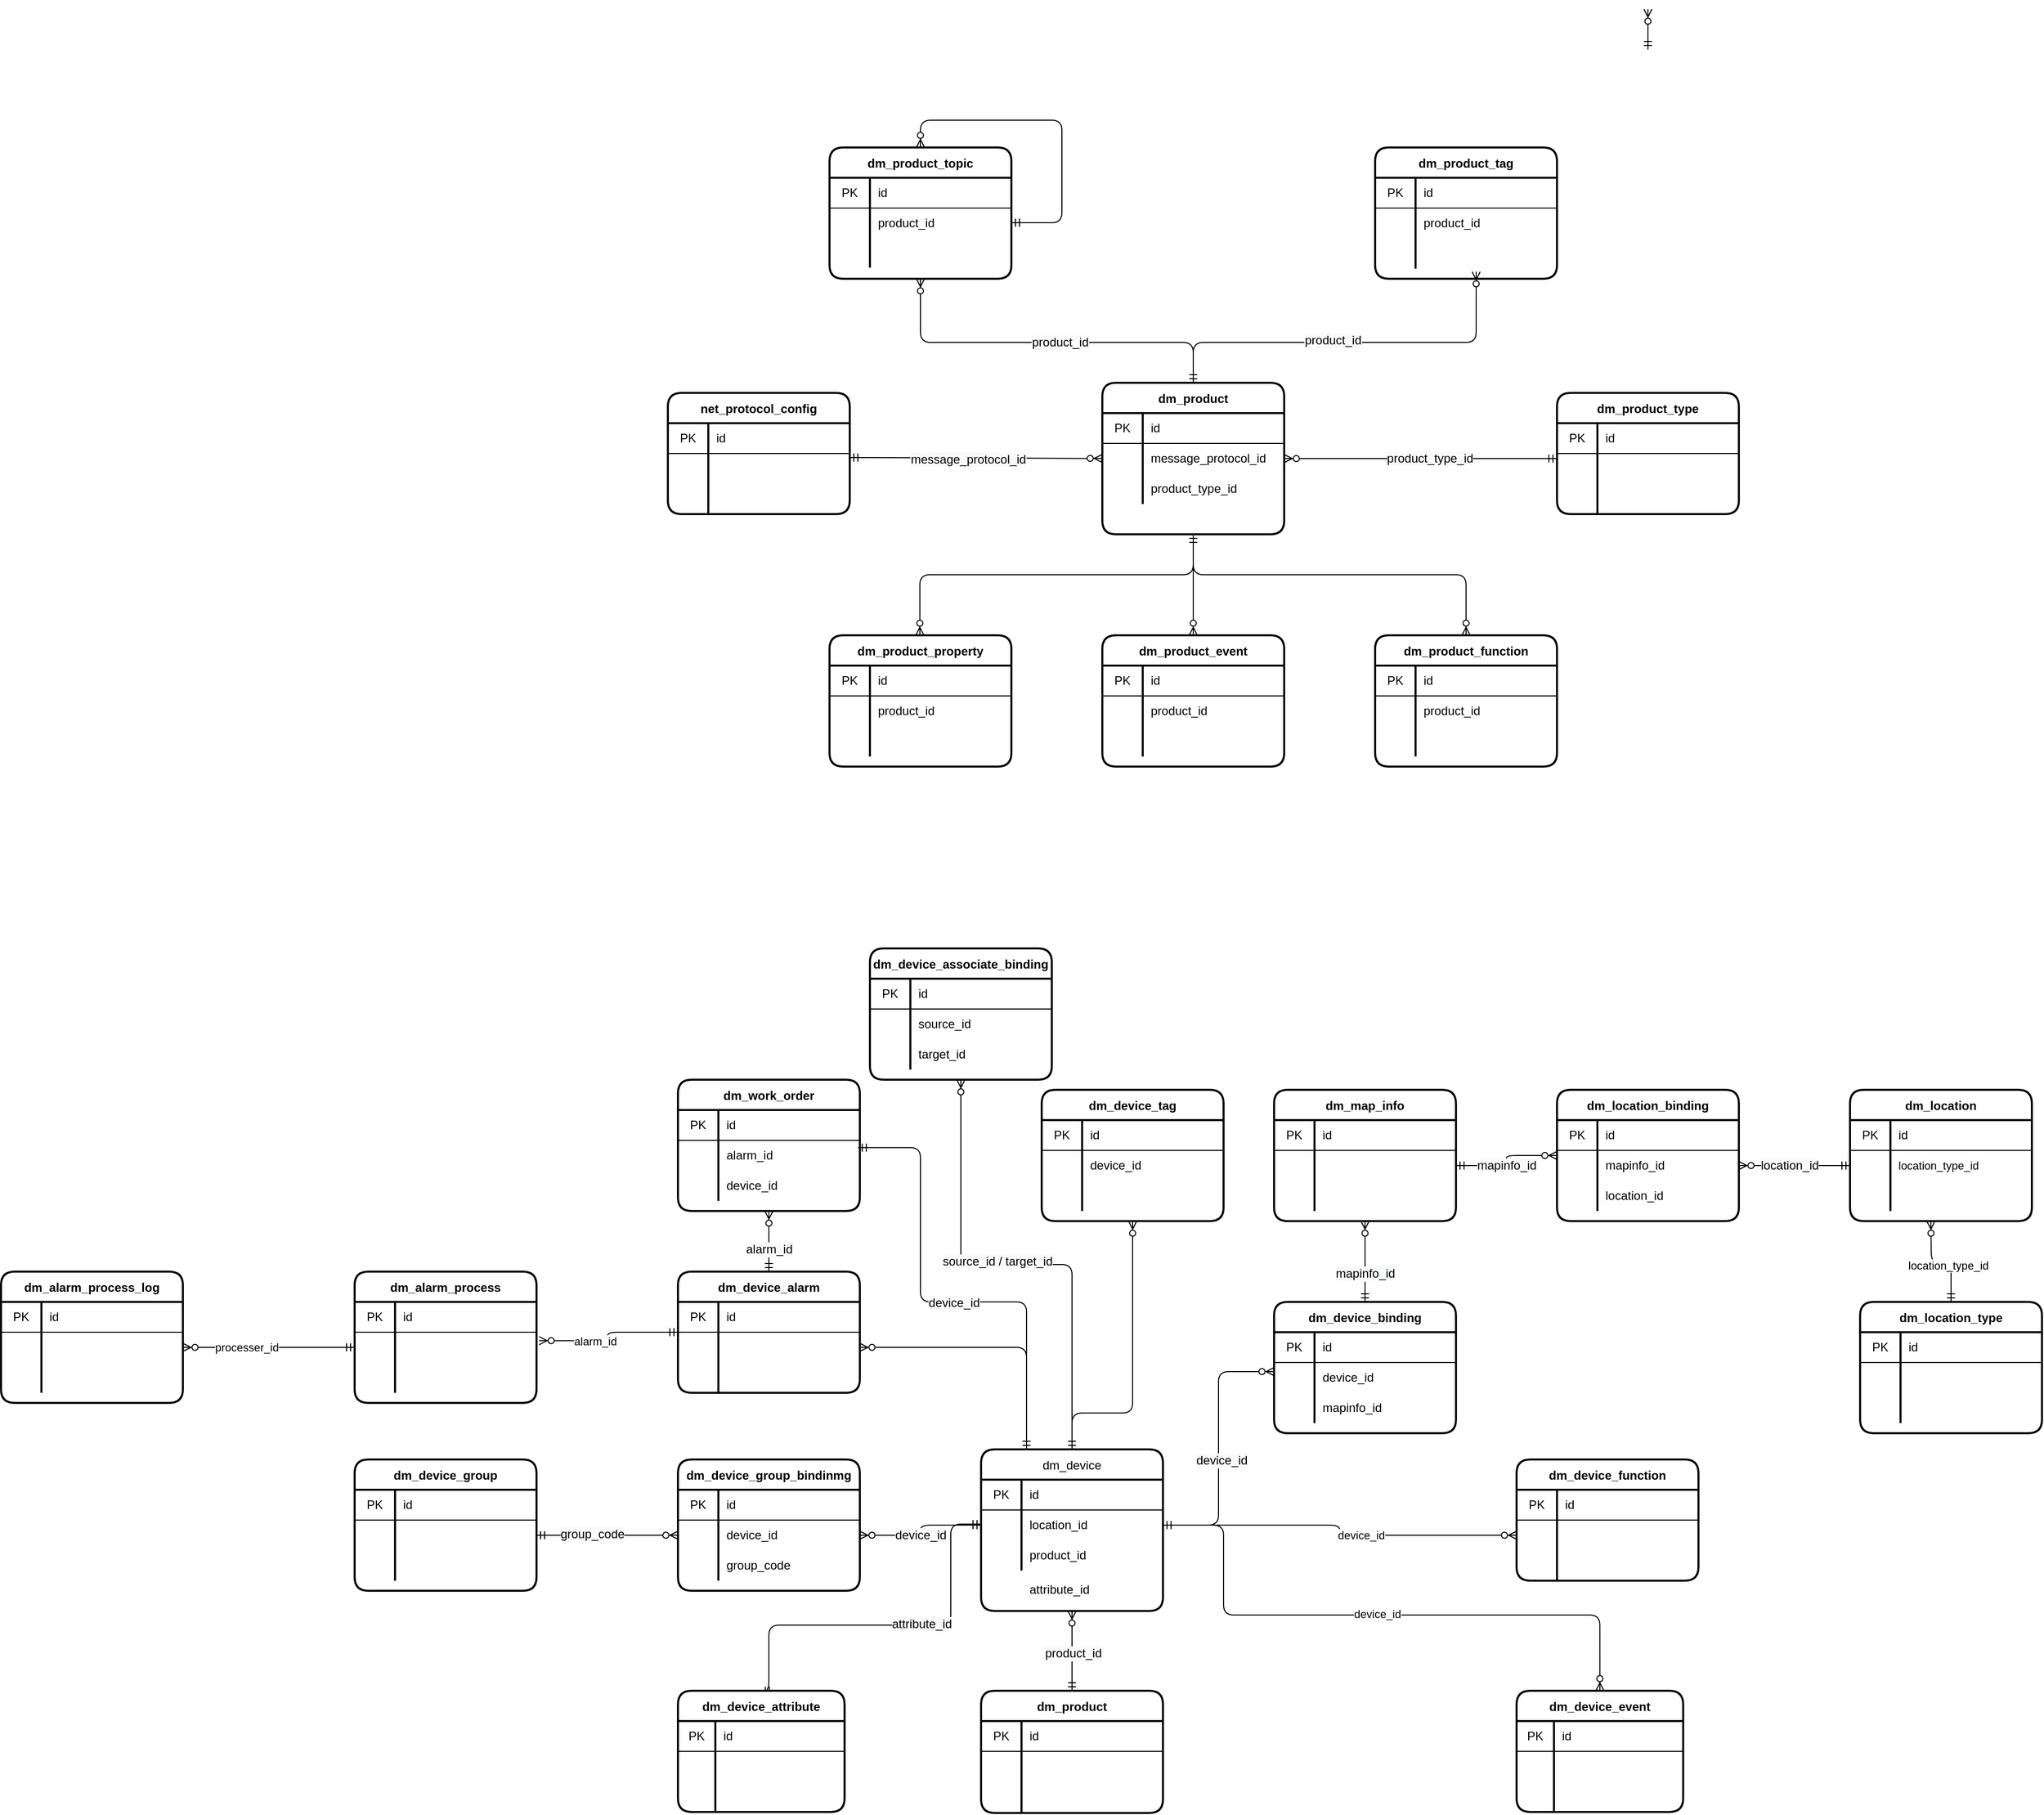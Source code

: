 <mxfile version="15.1.0" type="github">
  <diagram id="C5RBs43oDa-KdzZeNtuy" name="Page-1">
    <mxGraphModel dx="5514" dy="3329" grid="1" gridSize="10" guides="1" tooltips="1" connect="1" arrows="1" fold="1" page="1" pageScale="1" pageWidth="827" pageHeight="1169" math="0" shadow="0">
      <root>
        <mxCell id="WIyWlLk6GJQsqaUBKTNV-0" />
        <mxCell id="WIyWlLk6GJQsqaUBKTNV-1" parent="WIyWlLk6GJQsqaUBKTNV-0" />
        <mxCell id="Lexna0HP2OzRmOa_GclG-49" value="" style="edgeStyle=orthogonalEdgeStyle;fontSize=12;html=1;endArrow=ERzeroToMany;startArrow=ERmandOne;exitX=0.5;exitY=0;exitDx=0;exitDy=0;entryX=0.5;entryY=1;entryDx=0;entryDy=0;" parent="WIyWlLk6GJQsqaUBKTNV-1" source="W8QXVA8CNbChEi6hhE8u-10" target="W8QXVA8CNbChEi6hhE8u-79" edge="1">
          <mxGeometry width="100" height="100" relative="1" as="geometry">
            <mxPoint x="520.0" y="150" as="sourcePoint" />
            <mxPoint x="520.0" y="110.0" as="targetPoint" />
            <Array as="points">
              <mxPoint x="710" y="110" />
              <mxPoint x="440" y="110" />
            </Array>
          </mxGeometry>
        </mxCell>
        <mxCell id="W8QXVA8CNbChEi6hhE8u-122" value="&lt;span style=&quot;font-size: 12px ; text-align: left ; background-color: rgb(248 , 249 , 250)&quot;&gt;product_id&lt;/span&gt;" style="edgeLabel;html=1;align=center;verticalAlign=middle;resizable=0;points=[];" vertex="1" connectable="0" parent="Lexna0HP2OzRmOa_GclG-49">
          <mxGeometry x="-0.079" relative="1" as="geometry">
            <mxPoint as="offset" />
          </mxGeometry>
        </mxCell>
        <mxCell id="W8QXVA8CNbChEi6hhE8u-10" value="dm_product" style="shape=table;startSize=30;container=1;collapsible=0;childLayout=tableLayout;fixedRows=1;rowLines=0;fontStyle=1;align=center;pointerEvents=1;rounded=1;strokeWidth=2;" vertex="1" parent="WIyWlLk6GJQsqaUBKTNV-1">
          <mxGeometry x="620" y="150" width="180" height="150" as="geometry" />
        </mxCell>
        <mxCell id="W8QXVA8CNbChEi6hhE8u-11" value="" style="shape=partialRectangle;html=1;whiteSpace=wrap;collapsible=0;dropTarget=0;pointerEvents=1;fillColor=none;top=0;left=0;bottom=1;right=0;points=[[0,0.5],[1,0.5]];portConstraint=eastwest;" vertex="1" parent="W8QXVA8CNbChEi6hhE8u-10">
          <mxGeometry y="30" width="180" height="30" as="geometry" />
        </mxCell>
        <mxCell id="W8QXVA8CNbChEi6hhE8u-12" value="PK" style="shape=partialRectangle;html=1;whiteSpace=wrap;connectable=0;fillColor=none;top=0;left=0;bottom=0;right=0;overflow=hidden;pointerEvents=1;" vertex="1" parent="W8QXVA8CNbChEi6hhE8u-11">
          <mxGeometry width="40" height="30" as="geometry" />
        </mxCell>
        <mxCell id="W8QXVA8CNbChEi6hhE8u-13" value="id" style="shape=partialRectangle;html=1;whiteSpace=wrap;connectable=0;fillColor=none;top=0;left=0;bottom=0;right=0;align=left;spacingLeft=6;overflow=hidden;pointerEvents=1;strokeWidth=2;" vertex="1" parent="W8QXVA8CNbChEi6hhE8u-11">
          <mxGeometry x="40" width="140" height="30" as="geometry" />
        </mxCell>
        <mxCell id="W8QXVA8CNbChEi6hhE8u-14" value="" style="shape=partialRectangle;html=1;whiteSpace=wrap;collapsible=0;dropTarget=0;pointerEvents=1;fillColor=none;top=0;left=0;bottom=0;right=0;points=[[0,0.5],[1,0.5]];portConstraint=eastwest;" vertex="1" parent="W8QXVA8CNbChEi6hhE8u-10">
          <mxGeometry y="60" width="180" height="30" as="geometry" />
        </mxCell>
        <mxCell id="W8QXVA8CNbChEi6hhE8u-15" value="" style="shape=partialRectangle;html=1;whiteSpace=wrap;connectable=0;fillColor=none;top=0;left=0;bottom=0;right=0;overflow=hidden;pointerEvents=1;" vertex="1" parent="W8QXVA8CNbChEi6hhE8u-14">
          <mxGeometry width="40" height="30" as="geometry" />
        </mxCell>
        <mxCell id="W8QXVA8CNbChEi6hhE8u-16" value="message_protocol_id" style="shape=partialRectangle;html=1;whiteSpace=wrap;connectable=0;fillColor=none;top=0;left=0;bottom=0;right=0;align=left;spacingLeft=6;overflow=hidden;pointerEvents=1;strokeWidth=2;" vertex="1" parent="W8QXVA8CNbChEi6hhE8u-14">
          <mxGeometry x="40" width="140" height="30" as="geometry" />
        </mxCell>
        <mxCell id="W8QXVA8CNbChEi6hhE8u-17" value="" style="shape=partialRectangle;html=1;whiteSpace=wrap;collapsible=0;dropTarget=0;pointerEvents=1;fillColor=none;top=0;left=0;bottom=0;right=0;points=[[0,0.5],[1,0.5]];portConstraint=eastwest;" vertex="1" parent="W8QXVA8CNbChEi6hhE8u-10">
          <mxGeometry y="90" width="180" height="30" as="geometry" />
        </mxCell>
        <mxCell id="W8QXVA8CNbChEi6hhE8u-18" value="" style="shape=partialRectangle;html=1;whiteSpace=wrap;connectable=0;fillColor=none;top=0;left=0;bottom=0;right=0;overflow=hidden;pointerEvents=1;" vertex="1" parent="W8QXVA8CNbChEi6hhE8u-17">
          <mxGeometry width="40" height="30" as="geometry" />
        </mxCell>
        <mxCell id="W8QXVA8CNbChEi6hhE8u-19" value="product_type_id" style="shape=partialRectangle;html=1;whiteSpace=wrap;connectable=0;fillColor=none;top=0;left=0;bottom=0;right=0;align=left;spacingLeft=6;overflow=hidden;pointerEvents=1;" vertex="1" parent="W8QXVA8CNbChEi6hhE8u-17">
          <mxGeometry x="40" width="140" height="30" as="geometry" />
        </mxCell>
        <mxCell id="W8QXVA8CNbChEi6hhE8u-20" value="dm_product_event" style="shape=table;startSize=30;container=1;collapsible=0;childLayout=tableLayout;fixedRows=1;rowLines=0;fontStyle=1;align=center;pointerEvents=1;rounded=1;strokeWidth=2;flipV=0;" vertex="1" parent="WIyWlLk6GJQsqaUBKTNV-1">
          <mxGeometry x="620" y="400" width="180" height="130" as="geometry" />
        </mxCell>
        <mxCell id="W8QXVA8CNbChEi6hhE8u-21" value="" style="shape=partialRectangle;html=1;whiteSpace=wrap;collapsible=0;dropTarget=0;pointerEvents=1;fillColor=none;top=0;left=0;bottom=1;right=0;points=[[0,0.5],[1,0.5]];portConstraint=eastwest;" vertex="1" parent="W8QXVA8CNbChEi6hhE8u-20">
          <mxGeometry y="30" width="180" height="30" as="geometry" />
        </mxCell>
        <mxCell id="W8QXVA8CNbChEi6hhE8u-22" value="PK" style="shape=partialRectangle;html=1;whiteSpace=wrap;connectable=0;fillColor=none;top=0;left=0;bottom=0;right=0;overflow=hidden;pointerEvents=1;" vertex="1" parent="W8QXVA8CNbChEi6hhE8u-21">
          <mxGeometry width="40" height="30" as="geometry" />
        </mxCell>
        <mxCell id="W8QXVA8CNbChEi6hhE8u-23" value="id" style="shape=partialRectangle;html=1;whiteSpace=wrap;connectable=0;fillColor=none;top=0;left=0;bottom=0;right=0;align=left;spacingLeft=6;overflow=hidden;pointerEvents=1;strokeWidth=2;" vertex="1" parent="W8QXVA8CNbChEi6hhE8u-21">
          <mxGeometry x="40" width="140" height="30" as="geometry" />
        </mxCell>
        <mxCell id="W8QXVA8CNbChEi6hhE8u-24" value="" style="shape=partialRectangle;html=1;whiteSpace=wrap;collapsible=0;dropTarget=0;pointerEvents=1;fillColor=none;top=0;left=0;bottom=0;right=0;points=[[0,0.5],[1,0.5]];portConstraint=eastwest;" vertex="1" parent="W8QXVA8CNbChEi6hhE8u-20">
          <mxGeometry y="60" width="180" height="30" as="geometry" />
        </mxCell>
        <mxCell id="W8QXVA8CNbChEi6hhE8u-25" value="" style="shape=partialRectangle;html=1;whiteSpace=wrap;connectable=0;fillColor=none;top=0;left=0;bottom=0;right=0;overflow=hidden;pointerEvents=1;" vertex="1" parent="W8QXVA8CNbChEi6hhE8u-24">
          <mxGeometry width="40" height="30" as="geometry" />
        </mxCell>
        <mxCell id="W8QXVA8CNbChEi6hhE8u-26" value="product_id" style="shape=partialRectangle;html=1;whiteSpace=wrap;connectable=0;fillColor=none;top=0;left=0;bottom=0;right=0;align=left;spacingLeft=6;overflow=hidden;pointerEvents=1;strokeWidth=2;" vertex="1" parent="W8QXVA8CNbChEi6hhE8u-24">
          <mxGeometry x="40" width="140" height="30" as="geometry" />
        </mxCell>
        <mxCell id="W8QXVA8CNbChEi6hhE8u-27" value="" style="shape=partialRectangle;html=1;whiteSpace=wrap;collapsible=0;dropTarget=0;pointerEvents=1;fillColor=none;top=0;left=0;bottom=0;right=0;points=[[0,0.5],[1,0.5]];portConstraint=eastwest;" vertex="1" parent="W8QXVA8CNbChEi6hhE8u-20">
          <mxGeometry y="90" width="180" height="30" as="geometry" />
        </mxCell>
        <mxCell id="W8QXVA8CNbChEi6hhE8u-28" value="" style="shape=partialRectangle;html=1;whiteSpace=wrap;connectable=0;fillColor=none;top=0;left=0;bottom=0;right=0;overflow=hidden;pointerEvents=1;" vertex="1" parent="W8QXVA8CNbChEi6hhE8u-27">
          <mxGeometry width="40" height="30" as="geometry" />
        </mxCell>
        <mxCell id="W8QXVA8CNbChEi6hhE8u-29" value="" style="shape=partialRectangle;html=1;whiteSpace=wrap;connectable=0;fillColor=none;top=0;left=0;bottom=0;right=0;align=left;spacingLeft=6;overflow=hidden;pointerEvents=1;" vertex="1" parent="W8QXVA8CNbChEi6hhE8u-27">
          <mxGeometry x="40" width="140" height="30" as="geometry" />
        </mxCell>
        <mxCell id="W8QXVA8CNbChEi6hhE8u-30" value="dm_product_property" style="shape=table;startSize=30;container=1;collapsible=0;childLayout=tableLayout;fixedRows=1;rowLines=0;fontStyle=1;align=center;pointerEvents=1;rounded=1;strokeWidth=2;flipV=0;" vertex="1" parent="WIyWlLk6GJQsqaUBKTNV-1">
          <mxGeometry x="350" y="400" width="180" height="130" as="geometry" />
        </mxCell>
        <mxCell id="W8QXVA8CNbChEi6hhE8u-31" value="" style="shape=partialRectangle;html=1;whiteSpace=wrap;collapsible=0;dropTarget=0;pointerEvents=1;fillColor=none;top=0;left=0;bottom=1;right=0;points=[[0,0.5],[1,0.5]];portConstraint=eastwest;" vertex="1" parent="W8QXVA8CNbChEi6hhE8u-30">
          <mxGeometry y="30" width="180" height="30" as="geometry" />
        </mxCell>
        <mxCell id="W8QXVA8CNbChEi6hhE8u-32" value="PK" style="shape=partialRectangle;html=1;whiteSpace=wrap;connectable=0;fillColor=none;top=0;left=0;bottom=0;right=0;overflow=hidden;pointerEvents=1;" vertex="1" parent="W8QXVA8CNbChEi6hhE8u-31">
          <mxGeometry width="40" height="30" as="geometry" />
        </mxCell>
        <mxCell id="W8QXVA8CNbChEi6hhE8u-33" value="id" style="shape=partialRectangle;html=1;whiteSpace=wrap;connectable=0;fillColor=none;top=0;left=0;bottom=0;right=0;align=left;spacingLeft=6;overflow=hidden;pointerEvents=1;strokeWidth=2;" vertex="1" parent="W8QXVA8CNbChEi6hhE8u-31">
          <mxGeometry x="40" width="140" height="30" as="geometry" />
        </mxCell>
        <mxCell id="W8QXVA8CNbChEi6hhE8u-34" value="" style="shape=partialRectangle;html=1;whiteSpace=wrap;collapsible=0;dropTarget=0;pointerEvents=1;fillColor=none;top=0;left=0;bottom=0;right=0;points=[[0,0.5],[1,0.5]];portConstraint=eastwest;" vertex="1" parent="W8QXVA8CNbChEi6hhE8u-30">
          <mxGeometry y="60" width="180" height="30" as="geometry" />
        </mxCell>
        <mxCell id="W8QXVA8CNbChEi6hhE8u-35" value="" style="shape=partialRectangle;html=1;whiteSpace=wrap;connectable=0;fillColor=none;top=0;left=0;bottom=0;right=0;overflow=hidden;pointerEvents=1;" vertex="1" parent="W8QXVA8CNbChEi6hhE8u-34">
          <mxGeometry width="40" height="30" as="geometry" />
        </mxCell>
        <mxCell id="W8QXVA8CNbChEi6hhE8u-36" value="product_id" style="shape=partialRectangle;html=1;whiteSpace=wrap;connectable=0;fillColor=none;top=0;left=0;bottom=0;right=0;align=left;spacingLeft=6;overflow=hidden;pointerEvents=1;strokeWidth=2;" vertex="1" parent="W8QXVA8CNbChEi6hhE8u-34">
          <mxGeometry x="40" width="140" height="30" as="geometry" />
        </mxCell>
        <mxCell id="W8QXVA8CNbChEi6hhE8u-37" value="" style="shape=partialRectangle;html=1;whiteSpace=wrap;collapsible=0;dropTarget=0;pointerEvents=1;fillColor=none;top=0;left=0;bottom=0;right=0;points=[[0,0.5],[1,0.5]];portConstraint=eastwest;" vertex="1" parent="W8QXVA8CNbChEi6hhE8u-30">
          <mxGeometry y="90" width="180" height="30" as="geometry" />
        </mxCell>
        <mxCell id="W8QXVA8CNbChEi6hhE8u-38" value="" style="shape=partialRectangle;html=1;whiteSpace=wrap;connectable=0;fillColor=none;top=0;left=0;bottom=0;right=0;overflow=hidden;pointerEvents=1;" vertex="1" parent="W8QXVA8CNbChEi6hhE8u-37">
          <mxGeometry width="40" height="30" as="geometry" />
        </mxCell>
        <mxCell id="W8QXVA8CNbChEi6hhE8u-39" value="" style="shape=partialRectangle;html=1;whiteSpace=wrap;connectable=0;fillColor=none;top=0;left=0;bottom=0;right=0;align=left;spacingLeft=6;overflow=hidden;pointerEvents=1;" vertex="1" parent="W8QXVA8CNbChEi6hhE8u-37">
          <mxGeometry x="40" width="140" height="30" as="geometry" />
        </mxCell>
        <mxCell id="W8QXVA8CNbChEi6hhE8u-40" value="dm_product_function" style="shape=table;startSize=30;container=1;collapsible=0;childLayout=tableLayout;fixedRows=1;rowLines=0;fontStyle=1;align=center;pointerEvents=1;rounded=1;strokeWidth=2;flipV=0;" vertex="1" parent="WIyWlLk6GJQsqaUBKTNV-1">
          <mxGeometry x="890" y="400" width="180" height="130" as="geometry" />
        </mxCell>
        <mxCell id="W8QXVA8CNbChEi6hhE8u-41" value="" style="shape=partialRectangle;html=1;whiteSpace=wrap;collapsible=0;dropTarget=0;pointerEvents=1;fillColor=none;top=0;left=0;bottom=1;right=0;points=[[0,0.5],[1,0.5]];portConstraint=eastwest;" vertex="1" parent="W8QXVA8CNbChEi6hhE8u-40">
          <mxGeometry y="30" width="180" height="30" as="geometry" />
        </mxCell>
        <mxCell id="W8QXVA8CNbChEi6hhE8u-42" value="PK" style="shape=partialRectangle;html=1;whiteSpace=wrap;connectable=0;fillColor=none;top=0;left=0;bottom=0;right=0;overflow=hidden;pointerEvents=1;" vertex="1" parent="W8QXVA8CNbChEi6hhE8u-41">
          <mxGeometry width="40" height="30" as="geometry" />
        </mxCell>
        <mxCell id="W8QXVA8CNbChEi6hhE8u-43" value="id" style="shape=partialRectangle;html=1;whiteSpace=wrap;connectable=0;fillColor=none;top=0;left=0;bottom=0;right=0;align=left;spacingLeft=6;overflow=hidden;pointerEvents=1;strokeWidth=2;" vertex="1" parent="W8QXVA8CNbChEi6hhE8u-41">
          <mxGeometry x="40" width="140" height="30" as="geometry" />
        </mxCell>
        <mxCell id="W8QXVA8CNbChEi6hhE8u-44" value="" style="shape=partialRectangle;html=1;whiteSpace=wrap;collapsible=0;dropTarget=0;pointerEvents=1;fillColor=none;top=0;left=0;bottom=0;right=0;points=[[0,0.5],[1,0.5]];portConstraint=eastwest;" vertex="1" parent="W8QXVA8CNbChEi6hhE8u-40">
          <mxGeometry y="60" width="180" height="30" as="geometry" />
        </mxCell>
        <mxCell id="W8QXVA8CNbChEi6hhE8u-45" value="" style="shape=partialRectangle;html=1;whiteSpace=wrap;connectable=0;fillColor=none;top=0;left=0;bottom=0;right=0;overflow=hidden;pointerEvents=1;" vertex="1" parent="W8QXVA8CNbChEi6hhE8u-44">
          <mxGeometry width="40" height="30" as="geometry" />
        </mxCell>
        <mxCell id="W8QXVA8CNbChEi6hhE8u-46" value="product_id" style="shape=partialRectangle;html=1;whiteSpace=wrap;connectable=0;fillColor=none;top=0;left=0;bottom=0;right=0;align=left;spacingLeft=6;overflow=hidden;pointerEvents=1;strokeWidth=2;" vertex="1" parent="W8QXVA8CNbChEi6hhE8u-44">
          <mxGeometry x="40" width="140" height="30" as="geometry" />
        </mxCell>
        <mxCell id="W8QXVA8CNbChEi6hhE8u-47" value="" style="shape=partialRectangle;html=1;whiteSpace=wrap;collapsible=0;dropTarget=0;pointerEvents=1;fillColor=none;top=0;left=0;bottom=0;right=0;points=[[0,0.5],[1,0.5]];portConstraint=eastwest;" vertex="1" parent="W8QXVA8CNbChEi6hhE8u-40">
          <mxGeometry y="90" width="180" height="30" as="geometry" />
        </mxCell>
        <mxCell id="W8QXVA8CNbChEi6hhE8u-48" value="" style="shape=partialRectangle;html=1;whiteSpace=wrap;connectable=0;fillColor=none;top=0;left=0;bottom=0;right=0;overflow=hidden;pointerEvents=1;" vertex="1" parent="W8QXVA8CNbChEi6hhE8u-47">
          <mxGeometry width="40" height="30" as="geometry" />
        </mxCell>
        <mxCell id="W8QXVA8CNbChEi6hhE8u-49" value="" style="shape=partialRectangle;html=1;whiteSpace=wrap;connectable=0;fillColor=none;top=0;left=0;bottom=0;right=0;align=left;spacingLeft=6;overflow=hidden;pointerEvents=1;" vertex="1" parent="W8QXVA8CNbChEi6hhE8u-47">
          <mxGeometry x="40" width="140" height="30" as="geometry" />
        </mxCell>
        <mxCell id="W8QXVA8CNbChEi6hhE8u-69" value="dm_product_type" style="shape=table;startSize=30;container=1;collapsible=0;childLayout=tableLayout;fixedRows=1;rowLines=0;fontStyle=1;align=center;pointerEvents=1;rounded=1;strokeWidth=2;" vertex="1" parent="WIyWlLk6GJQsqaUBKTNV-1">
          <mxGeometry x="1070" y="160" width="180" height="120" as="geometry" />
        </mxCell>
        <mxCell id="W8QXVA8CNbChEi6hhE8u-70" value="" style="shape=partialRectangle;html=1;whiteSpace=wrap;collapsible=0;dropTarget=0;pointerEvents=1;fillColor=none;top=0;left=0;bottom=1;right=0;points=[[0,0.5],[1,0.5]];portConstraint=eastwest;" vertex="1" parent="W8QXVA8CNbChEi6hhE8u-69">
          <mxGeometry y="30" width="180" height="30" as="geometry" />
        </mxCell>
        <mxCell id="W8QXVA8CNbChEi6hhE8u-71" value="PK" style="shape=partialRectangle;html=1;whiteSpace=wrap;connectable=0;fillColor=none;top=0;left=0;bottom=0;right=0;overflow=hidden;pointerEvents=1;" vertex="1" parent="W8QXVA8CNbChEi6hhE8u-70">
          <mxGeometry width="40" height="30" as="geometry" />
        </mxCell>
        <mxCell id="W8QXVA8CNbChEi6hhE8u-72" value="id" style="shape=partialRectangle;html=1;whiteSpace=wrap;connectable=0;fillColor=none;top=0;left=0;bottom=0;right=0;align=left;spacingLeft=6;overflow=hidden;pointerEvents=1;strokeWidth=2;" vertex="1" parent="W8QXVA8CNbChEi6hhE8u-70">
          <mxGeometry x="40" width="140" height="30" as="geometry" />
        </mxCell>
        <mxCell id="W8QXVA8CNbChEi6hhE8u-73" value="" style="shape=partialRectangle;html=1;whiteSpace=wrap;collapsible=0;dropTarget=0;pointerEvents=1;fillColor=none;top=0;left=0;bottom=0;right=0;points=[[0,0.5],[1,0.5]];portConstraint=eastwest;" vertex="1" parent="W8QXVA8CNbChEi6hhE8u-69">
          <mxGeometry y="60" width="180" height="30" as="geometry" />
        </mxCell>
        <mxCell id="W8QXVA8CNbChEi6hhE8u-74" value="" style="shape=partialRectangle;html=1;whiteSpace=wrap;connectable=0;fillColor=none;top=0;left=0;bottom=0;right=0;overflow=hidden;pointerEvents=1;" vertex="1" parent="W8QXVA8CNbChEi6hhE8u-73">
          <mxGeometry width="40" height="30" as="geometry" />
        </mxCell>
        <mxCell id="W8QXVA8CNbChEi6hhE8u-75" value="" style="shape=partialRectangle;html=1;whiteSpace=wrap;connectable=0;fillColor=none;top=0;left=0;bottom=0;right=0;align=left;spacingLeft=6;overflow=hidden;pointerEvents=1;strokeWidth=2;" vertex="1" parent="W8QXVA8CNbChEi6hhE8u-73">
          <mxGeometry x="40" width="140" height="30" as="geometry" />
        </mxCell>
        <mxCell id="W8QXVA8CNbChEi6hhE8u-76" value="" style="shape=partialRectangle;html=1;whiteSpace=wrap;collapsible=0;dropTarget=0;pointerEvents=1;fillColor=none;top=0;left=0;bottom=0;right=0;points=[[0,0.5],[1,0.5]];portConstraint=eastwest;" vertex="1" parent="W8QXVA8CNbChEi6hhE8u-69">
          <mxGeometry y="90" width="180" height="30" as="geometry" />
        </mxCell>
        <mxCell id="W8QXVA8CNbChEi6hhE8u-77" value="" style="shape=partialRectangle;html=1;whiteSpace=wrap;connectable=0;fillColor=none;top=0;left=0;bottom=0;right=0;overflow=hidden;pointerEvents=1;" vertex="1" parent="W8QXVA8CNbChEi6hhE8u-76">
          <mxGeometry width="40" height="30" as="geometry" />
        </mxCell>
        <mxCell id="W8QXVA8CNbChEi6hhE8u-78" value="" style="shape=partialRectangle;html=1;whiteSpace=wrap;connectable=0;fillColor=none;top=0;left=0;bottom=0;right=0;align=left;spacingLeft=6;overflow=hidden;pointerEvents=1;" vertex="1" parent="W8QXVA8CNbChEi6hhE8u-76">
          <mxGeometry x="40" width="140" height="30" as="geometry" />
        </mxCell>
        <mxCell id="W8QXVA8CNbChEi6hhE8u-79" value="dm_product_topic" style="shape=table;startSize=30;container=1;collapsible=0;childLayout=tableLayout;fixedRows=1;rowLines=0;fontStyle=1;align=center;pointerEvents=1;rounded=1;strokeWidth=2;" vertex="1" parent="WIyWlLk6GJQsqaUBKTNV-1">
          <mxGeometry x="350" y="-83" width="180" height="130" as="geometry" />
        </mxCell>
        <mxCell id="W8QXVA8CNbChEi6hhE8u-80" value="" style="shape=partialRectangle;html=1;whiteSpace=wrap;collapsible=0;dropTarget=0;pointerEvents=1;fillColor=none;top=0;left=0;bottom=1;right=0;points=[[0,0.5],[1,0.5]];portConstraint=eastwest;" vertex="1" parent="W8QXVA8CNbChEi6hhE8u-79">
          <mxGeometry y="30" width="180" height="30" as="geometry" />
        </mxCell>
        <mxCell id="W8QXVA8CNbChEi6hhE8u-81" value="PK" style="shape=partialRectangle;html=1;whiteSpace=wrap;connectable=0;fillColor=none;top=0;left=0;bottom=0;right=0;overflow=hidden;pointerEvents=1;" vertex="1" parent="W8QXVA8CNbChEi6hhE8u-80">
          <mxGeometry width="40" height="30" as="geometry" />
        </mxCell>
        <mxCell id="W8QXVA8CNbChEi6hhE8u-82" value="id" style="shape=partialRectangle;html=1;whiteSpace=wrap;connectable=0;fillColor=none;top=0;left=0;bottom=0;right=0;align=left;spacingLeft=6;overflow=hidden;pointerEvents=1;strokeWidth=2;" vertex="1" parent="W8QXVA8CNbChEi6hhE8u-80">
          <mxGeometry x="40" width="140" height="30" as="geometry" />
        </mxCell>
        <mxCell id="W8QXVA8CNbChEi6hhE8u-83" value="" style="shape=partialRectangle;html=1;whiteSpace=wrap;collapsible=0;dropTarget=0;pointerEvents=1;fillColor=none;top=0;left=0;bottom=0;right=0;points=[[0,0.5],[1,0.5]];portConstraint=eastwest;" vertex="1" parent="W8QXVA8CNbChEi6hhE8u-79">
          <mxGeometry y="60" width="180" height="29" as="geometry" />
        </mxCell>
        <mxCell id="W8QXVA8CNbChEi6hhE8u-84" value="" style="shape=partialRectangle;html=1;whiteSpace=wrap;connectable=0;fillColor=none;top=0;left=0;bottom=0;right=0;overflow=hidden;pointerEvents=1;" vertex="1" parent="W8QXVA8CNbChEi6hhE8u-83">
          <mxGeometry width="40" height="29" as="geometry" />
        </mxCell>
        <mxCell id="W8QXVA8CNbChEi6hhE8u-85" value="product_id" style="shape=partialRectangle;html=1;whiteSpace=wrap;connectable=0;fillColor=none;top=0;left=0;bottom=0;right=0;align=left;spacingLeft=6;overflow=hidden;pointerEvents=1;strokeWidth=2;" vertex="1" parent="W8QXVA8CNbChEi6hhE8u-83">
          <mxGeometry x="40" width="140" height="29" as="geometry" />
        </mxCell>
        <mxCell id="W8QXVA8CNbChEi6hhE8u-86" value="" style="shape=partialRectangle;html=1;whiteSpace=wrap;collapsible=0;dropTarget=0;pointerEvents=1;fillColor=none;top=0;left=0;bottom=0;right=0;points=[[0,0.5],[1,0.5]];portConstraint=eastwest;" vertex="1" parent="W8QXVA8CNbChEi6hhE8u-79">
          <mxGeometry y="89" width="180" height="30" as="geometry" />
        </mxCell>
        <mxCell id="W8QXVA8CNbChEi6hhE8u-87" value="" style="shape=partialRectangle;html=1;whiteSpace=wrap;connectable=0;fillColor=none;top=0;left=0;bottom=0;right=0;overflow=hidden;pointerEvents=1;" vertex="1" parent="W8QXVA8CNbChEi6hhE8u-86">
          <mxGeometry width="40" height="30" as="geometry" />
        </mxCell>
        <mxCell id="W8QXVA8CNbChEi6hhE8u-88" value="" style="shape=partialRectangle;html=1;whiteSpace=wrap;connectable=0;fillColor=none;top=0;left=0;bottom=0;right=0;align=left;spacingLeft=6;overflow=hidden;pointerEvents=1;" vertex="1" parent="W8QXVA8CNbChEi6hhE8u-86">
          <mxGeometry x="40" width="140" height="30" as="geometry" />
        </mxCell>
        <mxCell id="W8QXVA8CNbChEi6hhE8u-100" value="" style="edgeStyle=orthogonalEdgeStyle;fontSize=12;html=1;endArrow=ERzeroToMany;startArrow=ERmandOne;exitX=1;exitY=0.5;exitDx=0;exitDy=0;entryX=0.5;entryY=0;entryDx=0;entryDy=0;" edge="1" parent="W8QXVA8CNbChEi6hhE8u-79" source="W8QXVA8CNbChEi6hhE8u-83" target="W8QXVA8CNbChEi6hhE8u-79">
          <mxGeometry width="100" height="100" relative="1" as="geometry">
            <mxPoint x="230.0" y="73" as="sourcePoint" />
            <mxPoint x="230.0" y="33.0" as="targetPoint" />
            <Array as="points">
              <mxPoint x="230" y="74" />
              <mxPoint x="230" y="-27" />
              <mxPoint x="90" y="-27" />
            </Array>
          </mxGeometry>
        </mxCell>
        <mxCell id="W8QXVA8CNbChEi6hhE8u-89" value="dm_product_tag" style="shape=table;startSize=30;container=1;collapsible=0;childLayout=tableLayout;fixedRows=1;rowLines=0;fontStyle=1;align=center;pointerEvents=1;rounded=1;strokeWidth=2;" vertex="1" parent="WIyWlLk6GJQsqaUBKTNV-1">
          <mxGeometry x="890" y="-83" width="180" height="130" as="geometry" />
        </mxCell>
        <mxCell id="W8QXVA8CNbChEi6hhE8u-90" value="" style="shape=partialRectangle;html=1;whiteSpace=wrap;collapsible=0;dropTarget=0;pointerEvents=1;fillColor=none;top=0;left=0;bottom=1;right=0;points=[[0,0.5],[1,0.5]];portConstraint=eastwest;" vertex="1" parent="W8QXVA8CNbChEi6hhE8u-89">
          <mxGeometry y="30" width="180" height="30" as="geometry" />
        </mxCell>
        <mxCell id="W8QXVA8CNbChEi6hhE8u-91" value="PK" style="shape=partialRectangle;html=1;whiteSpace=wrap;connectable=0;fillColor=none;top=0;left=0;bottom=0;right=0;overflow=hidden;pointerEvents=1;" vertex="1" parent="W8QXVA8CNbChEi6hhE8u-90">
          <mxGeometry width="40" height="30" as="geometry" />
        </mxCell>
        <mxCell id="W8QXVA8CNbChEi6hhE8u-92" value="id" style="shape=partialRectangle;html=1;whiteSpace=wrap;connectable=0;fillColor=none;top=0;left=0;bottom=0;right=0;align=left;spacingLeft=6;overflow=hidden;pointerEvents=1;strokeWidth=2;" vertex="1" parent="W8QXVA8CNbChEi6hhE8u-90">
          <mxGeometry x="40" width="140" height="30" as="geometry" />
        </mxCell>
        <mxCell id="W8QXVA8CNbChEi6hhE8u-93" value="" style="shape=partialRectangle;html=1;whiteSpace=wrap;collapsible=0;dropTarget=0;pointerEvents=1;fillColor=none;top=0;left=0;bottom=0;right=0;points=[[0,0.5],[1,0.5]];portConstraint=eastwest;" vertex="1" parent="W8QXVA8CNbChEi6hhE8u-89">
          <mxGeometry y="60" width="180" height="30" as="geometry" />
        </mxCell>
        <mxCell id="W8QXVA8CNbChEi6hhE8u-94" value="" style="shape=partialRectangle;html=1;whiteSpace=wrap;connectable=0;fillColor=none;top=0;left=0;bottom=0;right=0;overflow=hidden;pointerEvents=1;" vertex="1" parent="W8QXVA8CNbChEi6hhE8u-93">
          <mxGeometry width="40" height="30" as="geometry" />
        </mxCell>
        <mxCell id="W8QXVA8CNbChEi6hhE8u-95" value="product_id" style="shape=partialRectangle;html=1;whiteSpace=wrap;connectable=0;fillColor=none;top=0;left=0;bottom=0;right=0;align=left;spacingLeft=6;overflow=hidden;pointerEvents=1;strokeWidth=2;" vertex="1" parent="W8QXVA8CNbChEi6hhE8u-93">
          <mxGeometry x="40" width="140" height="30" as="geometry" />
        </mxCell>
        <mxCell id="W8QXVA8CNbChEi6hhE8u-96" value="" style="shape=partialRectangle;html=1;whiteSpace=wrap;collapsible=0;dropTarget=0;pointerEvents=1;fillColor=none;top=0;left=0;bottom=0;right=0;points=[[0,0.5],[1,0.5]];portConstraint=eastwest;" vertex="1" parent="W8QXVA8CNbChEi6hhE8u-89">
          <mxGeometry y="90" width="180" height="30" as="geometry" />
        </mxCell>
        <mxCell id="W8QXVA8CNbChEi6hhE8u-97" value="" style="shape=partialRectangle;html=1;whiteSpace=wrap;connectable=0;fillColor=none;top=0;left=0;bottom=0;right=0;overflow=hidden;pointerEvents=1;" vertex="1" parent="W8QXVA8CNbChEi6hhE8u-96">
          <mxGeometry width="40" height="30" as="geometry" />
        </mxCell>
        <mxCell id="W8QXVA8CNbChEi6hhE8u-98" value="" style="shape=partialRectangle;html=1;whiteSpace=wrap;connectable=0;fillColor=none;top=0;left=0;bottom=0;right=0;align=left;spacingLeft=6;overflow=hidden;pointerEvents=1;" vertex="1" parent="W8QXVA8CNbChEi6hhE8u-96">
          <mxGeometry x="40" width="140" height="30" as="geometry" />
        </mxCell>
        <mxCell id="W8QXVA8CNbChEi6hhE8u-99" value="" style="edgeStyle=orthogonalEdgeStyle;fontSize=12;html=1;endArrow=ERzeroToMany;startArrow=ERmandOne;exitX=0.5;exitY=0;exitDx=0;exitDy=0;entryX=0.5;entryY=1;entryDx=0;entryDy=0;" edge="1" parent="WIyWlLk6GJQsqaUBKTNV-1">
          <mxGeometry width="100" height="100" relative="1" as="geometry">
            <mxPoint x="1160.0" y="-180" as="sourcePoint" />
            <mxPoint x="1160.0" y="-220.0" as="targetPoint" />
            <Array as="points">
              <mxPoint x="1160" y="-210" />
              <mxPoint x="1160" y="-210" />
            </Array>
          </mxGeometry>
        </mxCell>
        <mxCell id="W8QXVA8CNbChEi6hhE8u-101" value="" style="edgeStyle=orthogonalEdgeStyle;fontSize=12;html=1;endArrow=ERzeroToMany;startArrow=ERmandOne;exitX=0.5;exitY=1;exitDx=0;exitDy=0;entryX=0.5;entryY=1;entryDx=0;entryDy=0;" edge="1" parent="WIyWlLk6GJQsqaUBKTNV-1" source="W8QXVA8CNbChEi6hhE8u-10">
          <mxGeometry width="100" height="100" relative="1" as="geometry">
            <mxPoint x="439.41" y="360.0" as="sourcePoint" />
            <mxPoint x="439.41" y="400" as="targetPoint" />
            <Array as="points">
              <mxPoint x="710" y="340" />
              <mxPoint x="439" y="340" />
            </Array>
          </mxGeometry>
        </mxCell>
        <mxCell id="W8QXVA8CNbChEi6hhE8u-102" value="" style="edgeStyle=orthogonalEdgeStyle;fontSize=12;html=1;endArrow=ERzeroToMany;startArrow=ERmandOne;" edge="1" parent="WIyWlLk6GJQsqaUBKTNV-1">
          <mxGeometry width="100" height="100" relative="1" as="geometry">
            <mxPoint x="710" y="150" as="sourcePoint" />
            <mxPoint x="990" y="40" as="targetPoint" />
            <Array as="points">
              <mxPoint x="710" y="110" />
              <mxPoint x="990" y="110" />
            </Array>
          </mxGeometry>
        </mxCell>
        <mxCell id="W8QXVA8CNbChEi6hhE8u-123" value="&lt;span style=&quot;font-size: 12px ; text-align: left ; background-color: rgb(248 , 249 , 250)&quot;&gt;product_id&lt;/span&gt;" style="edgeLabel;html=1;align=center;verticalAlign=middle;resizable=0;points=[];" vertex="1" connectable="0" parent="W8QXVA8CNbChEi6hhE8u-102">
          <mxGeometry x="-0.087" y="1" relative="1" as="geometry">
            <mxPoint y="-1" as="offset" />
          </mxGeometry>
        </mxCell>
        <mxCell id="W8QXVA8CNbChEi6hhE8u-103" value="" style="edgeStyle=orthogonalEdgeStyle;fontSize=12;html=1;endArrow=ERmandOne;startArrow=ERzeroToMany;exitX=1;exitY=0.5;exitDx=0;exitDy=0;startFill=1;endFill=0;" edge="1" parent="WIyWlLk6GJQsqaUBKTNV-1" source="W8QXVA8CNbChEi6hhE8u-14">
          <mxGeometry width="100" height="100" relative="1" as="geometry">
            <mxPoint x="709.41" y="150" as="sourcePoint" />
            <mxPoint x="1070" y="225" as="targetPoint" />
            <Array as="points">
              <mxPoint x="1070" y="225" />
            </Array>
          </mxGeometry>
        </mxCell>
        <mxCell id="W8QXVA8CNbChEi6hhE8u-121" value="&lt;span style=&quot;font-size: 12px ; text-align: left ; background-color: rgb(248 , 249 , 250)&quot;&gt;product_type_id&lt;/span&gt;" style="edgeLabel;html=1;align=center;verticalAlign=middle;resizable=0;points=[];" vertex="1" connectable="0" parent="W8QXVA8CNbChEi6hhE8u-103">
          <mxGeometry x="0.062" relative="1" as="geometry">
            <mxPoint as="offset" />
          </mxGeometry>
        </mxCell>
        <mxCell id="W8QXVA8CNbChEi6hhE8u-105" value="net_protocol_config" style="shape=table;startSize=30;container=1;collapsible=0;childLayout=tableLayout;fixedRows=1;rowLines=0;fontStyle=1;align=center;pointerEvents=1;rounded=1;strokeWidth=2;flipV=0;" vertex="1" parent="WIyWlLk6GJQsqaUBKTNV-1">
          <mxGeometry x="190" y="160" width="180" height="120" as="geometry" />
        </mxCell>
        <mxCell id="W8QXVA8CNbChEi6hhE8u-106" value="" style="shape=partialRectangle;html=1;whiteSpace=wrap;collapsible=0;dropTarget=0;pointerEvents=1;fillColor=none;top=0;left=0;bottom=1;right=0;points=[[0,0.5],[1,0.5]];portConstraint=eastwest;" vertex="1" parent="W8QXVA8CNbChEi6hhE8u-105">
          <mxGeometry y="30" width="180" height="30" as="geometry" />
        </mxCell>
        <mxCell id="W8QXVA8CNbChEi6hhE8u-107" value="PK" style="shape=partialRectangle;html=1;whiteSpace=wrap;connectable=0;fillColor=none;top=0;left=0;bottom=0;right=0;overflow=hidden;pointerEvents=1;" vertex="1" parent="W8QXVA8CNbChEi6hhE8u-106">
          <mxGeometry width="40" height="30" as="geometry" />
        </mxCell>
        <mxCell id="W8QXVA8CNbChEi6hhE8u-108" value="id" style="shape=partialRectangle;html=1;whiteSpace=wrap;connectable=0;fillColor=none;top=0;left=0;bottom=0;right=0;align=left;spacingLeft=6;overflow=hidden;pointerEvents=1;strokeWidth=2;" vertex="1" parent="W8QXVA8CNbChEi6hhE8u-106">
          <mxGeometry x="40" width="140" height="30" as="geometry" />
        </mxCell>
        <mxCell id="W8QXVA8CNbChEi6hhE8u-109" value="" style="shape=partialRectangle;html=1;whiteSpace=wrap;collapsible=0;dropTarget=0;pointerEvents=1;fillColor=none;top=0;left=0;bottom=0;right=0;points=[[0,0.5],[1,0.5]];portConstraint=eastwest;" vertex="1" parent="W8QXVA8CNbChEi6hhE8u-105">
          <mxGeometry y="60" width="180" height="30" as="geometry" />
        </mxCell>
        <mxCell id="W8QXVA8CNbChEi6hhE8u-110" value="" style="shape=partialRectangle;html=1;whiteSpace=wrap;connectable=0;fillColor=none;top=0;left=0;bottom=0;right=0;overflow=hidden;pointerEvents=1;" vertex="1" parent="W8QXVA8CNbChEi6hhE8u-109">
          <mxGeometry width="40" height="30" as="geometry" />
        </mxCell>
        <mxCell id="W8QXVA8CNbChEi6hhE8u-111" value="" style="shape=partialRectangle;html=1;whiteSpace=wrap;connectable=0;fillColor=none;top=0;left=0;bottom=0;right=0;align=left;spacingLeft=6;overflow=hidden;pointerEvents=1;strokeWidth=2;" vertex="1" parent="W8QXVA8CNbChEi6hhE8u-109">
          <mxGeometry x="40" width="140" height="30" as="geometry" />
        </mxCell>
        <mxCell id="W8QXVA8CNbChEi6hhE8u-112" value="" style="shape=partialRectangle;html=1;whiteSpace=wrap;collapsible=0;dropTarget=0;pointerEvents=1;fillColor=none;top=0;left=0;bottom=0;right=0;points=[[0,0.5],[1,0.5]];portConstraint=eastwest;" vertex="1" parent="W8QXVA8CNbChEi6hhE8u-105">
          <mxGeometry y="90" width="180" height="30" as="geometry" />
        </mxCell>
        <mxCell id="W8QXVA8CNbChEi6hhE8u-113" value="" style="shape=partialRectangle;html=1;whiteSpace=wrap;connectable=0;fillColor=none;top=0;left=0;bottom=0;right=0;overflow=hidden;pointerEvents=1;" vertex="1" parent="W8QXVA8CNbChEi6hhE8u-112">
          <mxGeometry width="40" height="30" as="geometry" />
        </mxCell>
        <mxCell id="W8QXVA8CNbChEi6hhE8u-114" value="" style="shape=partialRectangle;html=1;whiteSpace=wrap;connectable=0;fillColor=none;top=0;left=0;bottom=0;right=0;align=left;spacingLeft=6;overflow=hidden;pointerEvents=1;" vertex="1" parent="W8QXVA8CNbChEi6hhE8u-112">
          <mxGeometry x="40" width="140" height="30" as="geometry" />
        </mxCell>
        <mxCell id="W8QXVA8CNbChEi6hhE8u-115" value="" style="edgeStyle=orthogonalEdgeStyle;fontSize=12;html=1;endArrow=ERmandOne;startArrow=ERzeroToMany;exitX=1;exitY=0.5;exitDx=0;exitDy=0;startFill=1;endFill=0;" edge="1" parent="WIyWlLk6GJQsqaUBKTNV-1">
          <mxGeometry width="100" height="100" relative="1" as="geometry">
            <mxPoint x="620.0" y="224.88" as="sourcePoint" />
            <mxPoint x="370" y="224" as="targetPoint" />
            <Array as="points">
              <mxPoint x="608.64" y="224.41" />
              <mxPoint x="608.64" y="224.41" />
            </Array>
          </mxGeometry>
        </mxCell>
        <mxCell id="W8QXVA8CNbChEi6hhE8u-120" value="&lt;span style=&quot;font-size: 12px ; text-align: left ; background-color: rgb(248 , 249 , 250)&quot;&gt;message_protocol_id&lt;/span&gt;" style="edgeLabel;html=1;align=center;verticalAlign=middle;resizable=0;points=[];" vertex="1" connectable="0" parent="W8QXVA8CNbChEi6hhE8u-115">
          <mxGeometry x="0.068" y="1" relative="1" as="geometry">
            <mxPoint as="offset" />
          </mxGeometry>
        </mxCell>
        <mxCell id="W8QXVA8CNbChEi6hhE8u-124" value="" style="fontSize=12;html=1;endArrow=ERzeroToMany;startArrow=ERmandOne;exitX=0.5;exitY=1;exitDx=0;exitDy=0;entryX=0.5;entryY=0;entryDx=0;entryDy=0;" edge="1" parent="WIyWlLk6GJQsqaUBKTNV-1" source="W8QXVA8CNbChEi6hhE8u-10" target="W8QXVA8CNbChEi6hhE8u-20">
          <mxGeometry width="100" height="100" relative="1" as="geometry">
            <mxPoint x="520.6" y="270" as="sourcePoint" />
            <mxPoint x="250.01" y="370" as="targetPoint" />
          </mxGeometry>
        </mxCell>
        <mxCell id="W8QXVA8CNbChEi6hhE8u-126" value="" style="edgeStyle=orthogonalEdgeStyle;fontSize=12;html=1;endArrow=ERzeroToMany;startArrow=ERmandOne;entryX=0.5;entryY=0;entryDx=0;entryDy=0;" edge="1" parent="WIyWlLk6GJQsqaUBKTNV-1" target="W8QXVA8CNbChEi6hhE8u-40">
          <mxGeometry width="100" height="100" relative="1" as="geometry">
            <mxPoint x="710" y="300" as="sourcePoint" />
            <mxPoint x="449.41" y="410" as="targetPoint" />
            <Array as="points">
              <mxPoint x="710" y="340" />
              <mxPoint x="980" y="340" />
            </Array>
          </mxGeometry>
        </mxCell>
        <mxCell id="W8QXVA8CNbChEi6hhE8u-444" style="edgeStyle=orthogonalEdgeStyle;sketch=0;orthogonalLoop=1;jettySize=auto;html=1;exitX=0.5;exitY=0;exitDx=0;exitDy=0;entryX=0.5;entryY=1;entryDx=0;entryDy=0;startArrow=ERmandOne;startFill=0;endArrow=ERzeroToMany;endFill=1;startSize=6;" edge="1" parent="WIyWlLk6GJQsqaUBKTNV-1" source="W8QXVA8CNbChEi6hhE8u-203" target="W8QXVA8CNbChEi6hhE8u-273">
          <mxGeometry relative="1" as="geometry" />
        </mxCell>
        <mxCell id="W8QXVA8CNbChEi6hhE8u-493" value="&lt;span style=&quot;font-size: 12px ; text-align: left ; background-color: rgb(248 , 249 , 250)&quot;&gt;source_id /&amp;nbsp;&lt;/span&gt;&lt;span style=&quot;font-size: 12px ; text-align: left ; background-color: rgb(248 , 249 , 250)&quot;&gt;target_id&lt;/span&gt;" style="edgeLabel;html=1;align=center;verticalAlign=middle;resizable=0;points=[];" vertex="1" connectable="0" parent="W8QXVA8CNbChEi6hhE8u-444">
          <mxGeometry x="0.08" y="-3" relative="1" as="geometry">
            <mxPoint as="offset" />
          </mxGeometry>
        </mxCell>
        <mxCell id="W8QXVA8CNbChEi6hhE8u-490" style="edgeStyle=orthogonalEdgeStyle;sketch=0;orthogonalLoop=1;jettySize=auto;html=1;exitX=0.25;exitY=0;exitDx=0;exitDy=0;entryX=0.991;entryY=0.241;entryDx=0;entryDy=0;entryPerimeter=0;startArrow=ERmandOne;startFill=0;endArrow=ERmandOne;endFill=0;startSize=6;" edge="1" parent="WIyWlLk6GJQsqaUBKTNV-1" source="W8QXVA8CNbChEi6hhE8u-203" target="W8QXVA8CNbChEi6hhE8u-478">
          <mxGeometry relative="1" as="geometry">
            <Array as="points">
              <mxPoint x="545" y="1060" />
              <mxPoint x="440" y="1060" />
              <mxPoint x="440" y="907" />
            </Array>
          </mxGeometry>
        </mxCell>
        <mxCell id="W8QXVA8CNbChEi6hhE8u-491" value="&lt;span style=&quot;font-size: 12px ; text-align: left ; background-color: rgb(248 , 249 , 250)&quot;&gt;device_id&lt;/span&gt;" style="edgeLabel;html=1;align=center;verticalAlign=middle;resizable=0;points=[];" vertex="1" connectable="0" parent="W8QXVA8CNbChEi6hhE8u-490">
          <mxGeometry x="-0.062" y="1" relative="1" as="geometry">
            <mxPoint as="offset" />
          </mxGeometry>
        </mxCell>
        <mxCell id="W8QXVA8CNbChEi6hhE8u-203" value="dm_device" style="shape=table;startSize=30;container=1;collapsible=0;childLayout=tableLayout;fixedRows=1;rowLines=0;fontStyle=0;align=center;pointerEvents=1;rounded=1;strokeWidth=2;" vertex="1" parent="WIyWlLk6GJQsqaUBKTNV-1">
          <mxGeometry x="500" y="1206" width="180" height="160" as="geometry" />
        </mxCell>
        <mxCell id="W8QXVA8CNbChEi6hhE8u-204" value="" style="shape=partialRectangle;html=1;whiteSpace=wrap;collapsible=0;dropTarget=0;pointerEvents=1;fillColor=none;top=0;left=0;bottom=1;right=0;points=[[0,0.5],[1,0.5]];portConstraint=eastwest;" vertex="1" parent="W8QXVA8CNbChEi6hhE8u-203">
          <mxGeometry y="30" width="180" height="30" as="geometry" />
        </mxCell>
        <mxCell id="W8QXVA8CNbChEi6hhE8u-205" value="PK" style="shape=partialRectangle;html=1;whiteSpace=wrap;connectable=0;fillColor=none;top=0;left=0;bottom=0;right=0;overflow=hidden;pointerEvents=1;" vertex="1" parent="W8QXVA8CNbChEi6hhE8u-204">
          <mxGeometry width="40" height="30" as="geometry" />
        </mxCell>
        <mxCell id="W8QXVA8CNbChEi6hhE8u-206" value="id" style="shape=partialRectangle;html=1;whiteSpace=wrap;connectable=0;fillColor=none;top=0;left=0;bottom=0;right=0;align=left;spacingLeft=6;overflow=hidden;pointerEvents=1;strokeWidth=2;" vertex="1" parent="W8QXVA8CNbChEi6hhE8u-204">
          <mxGeometry x="40" width="140" height="30" as="geometry" />
        </mxCell>
        <mxCell id="W8QXVA8CNbChEi6hhE8u-207" value="" style="shape=partialRectangle;html=1;whiteSpace=wrap;collapsible=0;dropTarget=0;pointerEvents=1;fillColor=none;top=0;left=0;bottom=0;right=0;points=[[0,0.5],[1,0.5]];portConstraint=eastwest;" vertex="1" parent="W8QXVA8CNbChEi6hhE8u-203">
          <mxGeometry y="60" width="180" height="30" as="geometry" />
        </mxCell>
        <mxCell id="W8QXVA8CNbChEi6hhE8u-208" value="" style="shape=partialRectangle;html=1;whiteSpace=wrap;connectable=0;fillColor=none;top=0;left=0;bottom=0;right=0;overflow=hidden;pointerEvents=1;" vertex="1" parent="W8QXVA8CNbChEi6hhE8u-207">
          <mxGeometry width="40" height="30" as="geometry" />
        </mxCell>
        <mxCell id="W8QXVA8CNbChEi6hhE8u-209" value="location_id" style="shape=partialRectangle;html=1;whiteSpace=wrap;connectable=0;fillColor=none;top=0;left=0;bottom=0;right=0;align=left;spacingLeft=6;overflow=hidden;pointerEvents=1;strokeWidth=2;" vertex="1" parent="W8QXVA8CNbChEi6hhE8u-207">
          <mxGeometry x="40" width="140" height="30" as="geometry" />
        </mxCell>
        <mxCell id="W8QXVA8CNbChEi6hhE8u-210" value="" style="shape=partialRectangle;html=1;whiteSpace=wrap;collapsible=0;dropTarget=0;pointerEvents=1;fillColor=none;top=0;left=0;bottom=0;right=0;points=[[0,0.5],[1,0.5]];portConstraint=eastwest;" vertex="1" parent="W8QXVA8CNbChEi6hhE8u-203">
          <mxGeometry y="90" width="180" height="30" as="geometry" />
        </mxCell>
        <mxCell id="W8QXVA8CNbChEi6hhE8u-211" value="" style="shape=partialRectangle;html=1;whiteSpace=wrap;connectable=0;fillColor=none;top=0;left=0;bottom=0;right=0;overflow=hidden;pointerEvents=1;" vertex="1" parent="W8QXVA8CNbChEi6hhE8u-210">
          <mxGeometry width="40" height="30" as="geometry" />
        </mxCell>
        <mxCell id="W8QXVA8CNbChEi6hhE8u-212" value="product_id" style="shape=partialRectangle;html=1;whiteSpace=wrap;connectable=0;fillColor=none;top=0;left=0;bottom=0;right=0;align=left;spacingLeft=6;overflow=hidden;pointerEvents=1;" vertex="1" parent="W8QXVA8CNbChEi6hhE8u-210">
          <mxGeometry x="40" width="140" height="30" as="geometry" />
        </mxCell>
        <mxCell id="W8QXVA8CNbChEi6hhE8u-213" value="dm_product" style="shape=table;startSize=30;container=1;collapsible=0;childLayout=tableLayout;fixedRows=1;rowLines=0;fontStyle=1;align=center;pointerEvents=1;rounded=1;strokeWidth=2;aspect=fixed;" vertex="1" parent="WIyWlLk6GJQsqaUBKTNV-1">
          <mxGeometry x="500" y="1445" width="180" height="121" as="geometry" />
        </mxCell>
        <mxCell id="W8QXVA8CNbChEi6hhE8u-214" value="" style="shape=partialRectangle;html=1;whiteSpace=wrap;collapsible=0;dropTarget=0;pointerEvents=1;fillColor=none;top=0;left=0;bottom=1;right=0;points=[[0,0.5],[1,0.5]];portConstraint=eastwest;" vertex="1" parent="W8QXVA8CNbChEi6hhE8u-213">
          <mxGeometry y="30" width="180" height="30" as="geometry" />
        </mxCell>
        <mxCell id="W8QXVA8CNbChEi6hhE8u-215" value="PK" style="shape=partialRectangle;html=1;whiteSpace=wrap;connectable=0;fillColor=none;top=0;left=0;bottom=0;right=0;overflow=hidden;pointerEvents=1;" vertex="1" parent="W8QXVA8CNbChEi6hhE8u-214">
          <mxGeometry width="40" height="30" as="geometry" />
        </mxCell>
        <mxCell id="W8QXVA8CNbChEi6hhE8u-216" value="id" style="shape=partialRectangle;html=1;whiteSpace=wrap;connectable=0;fillColor=none;top=0;left=0;bottom=0;right=0;align=left;spacingLeft=6;overflow=hidden;pointerEvents=1;strokeWidth=2;" vertex="1" parent="W8QXVA8CNbChEi6hhE8u-214">
          <mxGeometry x="40" width="140" height="30" as="geometry" />
        </mxCell>
        <mxCell id="W8QXVA8CNbChEi6hhE8u-217" value="" style="shape=partialRectangle;html=1;whiteSpace=wrap;collapsible=0;dropTarget=0;pointerEvents=1;fillColor=none;top=0;left=0;bottom=0;right=0;points=[[0,0.5],[1,0.5]];portConstraint=eastwest;" vertex="1" parent="W8QXVA8CNbChEi6hhE8u-213">
          <mxGeometry y="60" width="180" height="30" as="geometry" />
        </mxCell>
        <mxCell id="W8QXVA8CNbChEi6hhE8u-218" value="" style="shape=partialRectangle;html=1;whiteSpace=wrap;connectable=0;fillColor=none;top=0;left=0;bottom=0;right=0;overflow=hidden;pointerEvents=1;" vertex="1" parent="W8QXVA8CNbChEi6hhE8u-217">
          <mxGeometry width="40" height="30" as="geometry" />
        </mxCell>
        <mxCell id="W8QXVA8CNbChEi6hhE8u-219" value="" style="shape=partialRectangle;html=1;whiteSpace=wrap;connectable=0;fillColor=none;top=0;left=0;bottom=0;right=0;align=left;spacingLeft=6;overflow=hidden;pointerEvents=1;strokeWidth=2;" vertex="1" parent="W8QXVA8CNbChEi6hhE8u-217">
          <mxGeometry x="40" width="140" height="30" as="geometry" />
        </mxCell>
        <mxCell id="W8QXVA8CNbChEi6hhE8u-220" value="" style="shape=partialRectangle;html=1;whiteSpace=wrap;collapsible=0;dropTarget=0;pointerEvents=1;fillColor=none;top=0;left=0;bottom=0;right=0;points=[[0,0.5],[1,0.5]];portConstraint=eastwest;" vertex="1" parent="W8QXVA8CNbChEi6hhE8u-213">
          <mxGeometry y="90" width="180" height="30" as="geometry" />
        </mxCell>
        <mxCell id="W8QXVA8CNbChEi6hhE8u-221" value="" style="shape=partialRectangle;html=1;whiteSpace=wrap;connectable=0;fillColor=none;top=0;left=0;bottom=0;right=0;overflow=hidden;pointerEvents=1;" vertex="1" parent="W8QXVA8CNbChEi6hhE8u-220">
          <mxGeometry width="40" height="30" as="geometry" />
        </mxCell>
        <mxCell id="W8QXVA8CNbChEi6hhE8u-222" value="" style="shape=partialRectangle;html=1;whiteSpace=wrap;connectable=0;fillColor=none;top=0;left=0;bottom=0;right=0;align=left;spacingLeft=6;overflow=hidden;pointerEvents=1;" vertex="1" parent="W8QXVA8CNbChEi6hhE8u-220">
          <mxGeometry x="40" width="140" height="30" as="geometry" />
        </mxCell>
        <mxCell id="W8QXVA8CNbChEi6hhE8u-223" value="dm_device_group" style="shape=table;startSize=30;container=1;collapsible=0;childLayout=tableLayout;fixedRows=1;rowLines=0;fontStyle=1;align=center;pointerEvents=1;rounded=1;strokeWidth=2;flipV=0;" vertex="1" parent="WIyWlLk6GJQsqaUBKTNV-1">
          <mxGeometry x="-120" y="1216" width="180" height="130" as="geometry" />
        </mxCell>
        <mxCell id="W8QXVA8CNbChEi6hhE8u-224" value="" style="shape=partialRectangle;html=1;whiteSpace=wrap;collapsible=0;dropTarget=0;pointerEvents=1;fillColor=none;top=0;left=0;bottom=1;right=0;points=[[0,0.5],[1,0.5]];portConstraint=eastwest;" vertex="1" parent="W8QXVA8CNbChEi6hhE8u-223">
          <mxGeometry y="30" width="180" height="30" as="geometry" />
        </mxCell>
        <mxCell id="W8QXVA8CNbChEi6hhE8u-225" value="PK" style="shape=partialRectangle;html=1;whiteSpace=wrap;connectable=0;fillColor=none;top=0;left=0;bottom=0;right=0;overflow=hidden;pointerEvents=1;" vertex="1" parent="W8QXVA8CNbChEi6hhE8u-224">
          <mxGeometry width="40" height="30" as="geometry" />
        </mxCell>
        <mxCell id="W8QXVA8CNbChEi6hhE8u-226" value="id" style="shape=partialRectangle;html=1;whiteSpace=wrap;connectable=0;fillColor=none;top=0;left=0;bottom=0;right=0;align=left;spacingLeft=6;overflow=hidden;pointerEvents=1;strokeWidth=2;" vertex="1" parent="W8QXVA8CNbChEi6hhE8u-224">
          <mxGeometry x="40" width="140" height="30" as="geometry" />
        </mxCell>
        <mxCell id="W8QXVA8CNbChEi6hhE8u-227" value="" style="shape=partialRectangle;html=1;whiteSpace=wrap;collapsible=0;dropTarget=0;pointerEvents=1;fillColor=none;top=0;left=0;bottom=0;right=0;points=[[0,0.5],[1,0.5]];portConstraint=eastwest;" vertex="1" parent="W8QXVA8CNbChEi6hhE8u-223">
          <mxGeometry y="60" width="180" height="30" as="geometry" />
        </mxCell>
        <mxCell id="W8QXVA8CNbChEi6hhE8u-228" value="" style="shape=partialRectangle;html=1;whiteSpace=wrap;connectable=0;fillColor=none;top=0;left=0;bottom=0;right=0;overflow=hidden;pointerEvents=1;" vertex="1" parent="W8QXVA8CNbChEi6hhE8u-227">
          <mxGeometry width="40" height="30" as="geometry" />
        </mxCell>
        <mxCell id="W8QXVA8CNbChEi6hhE8u-229" value="" style="shape=partialRectangle;html=1;whiteSpace=wrap;connectable=0;fillColor=none;top=0;left=0;bottom=0;right=0;align=left;spacingLeft=6;overflow=hidden;pointerEvents=1;strokeWidth=2;" vertex="1" parent="W8QXVA8CNbChEi6hhE8u-227">
          <mxGeometry x="40" width="140" height="30" as="geometry" />
        </mxCell>
        <mxCell id="W8QXVA8CNbChEi6hhE8u-230" value="" style="shape=partialRectangle;html=1;whiteSpace=wrap;collapsible=0;dropTarget=0;pointerEvents=1;fillColor=none;top=0;left=0;bottom=0;right=0;points=[[0,0.5],[1,0.5]];portConstraint=eastwest;" vertex="1" parent="W8QXVA8CNbChEi6hhE8u-223">
          <mxGeometry y="90" width="180" height="30" as="geometry" />
        </mxCell>
        <mxCell id="W8QXVA8CNbChEi6hhE8u-231" value="" style="shape=partialRectangle;html=1;whiteSpace=wrap;connectable=0;fillColor=none;top=0;left=0;bottom=0;right=0;overflow=hidden;pointerEvents=1;" vertex="1" parent="W8QXVA8CNbChEi6hhE8u-230">
          <mxGeometry width="40" height="30" as="geometry" />
        </mxCell>
        <mxCell id="W8QXVA8CNbChEi6hhE8u-232" value="" style="shape=partialRectangle;html=1;whiteSpace=wrap;connectable=0;fillColor=none;top=0;left=0;bottom=0;right=0;align=left;spacingLeft=6;overflow=hidden;pointerEvents=1;" vertex="1" parent="W8QXVA8CNbChEi6hhE8u-230">
          <mxGeometry x="40" width="140" height="30" as="geometry" />
        </mxCell>
        <mxCell id="W8QXVA8CNbChEi6hhE8u-243" value="dm_location" style="shape=table;startSize=30;container=1;collapsible=0;childLayout=tableLayout;fixedRows=1;rowLines=0;fontStyle=1;align=center;pointerEvents=1;rounded=1;strokeWidth=2;flipV=0;" vertex="1" parent="WIyWlLk6GJQsqaUBKTNV-1">
          <mxGeometry x="1360" y="850" width="180" height="130" as="geometry" />
        </mxCell>
        <mxCell id="W8QXVA8CNbChEi6hhE8u-244" value="" style="shape=partialRectangle;html=1;whiteSpace=wrap;collapsible=0;dropTarget=0;pointerEvents=1;fillColor=none;top=0;left=0;bottom=1;right=0;points=[[0,0.5],[1,0.5]];portConstraint=eastwest;" vertex="1" parent="W8QXVA8CNbChEi6hhE8u-243">
          <mxGeometry y="30" width="180" height="30" as="geometry" />
        </mxCell>
        <mxCell id="W8QXVA8CNbChEi6hhE8u-245" value="PK" style="shape=partialRectangle;html=1;whiteSpace=wrap;connectable=0;fillColor=none;top=0;left=0;bottom=0;right=0;overflow=hidden;pointerEvents=1;" vertex="1" parent="W8QXVA8CNbChEi6hhE8u-244">
          <mxGeometry width="40" height="30" as="geometry" />
        </mxCell>
        <mxCell id="W8QXVA8CNbChEi6hhE8u-246" value="id" style="shape=partialRectangle;html=1;whiteSpace=wrap;connectable=0;fillColor=none;top=0;left=0;bottom=0;right=0;align=left;spacingLeft=6;overflow=hidden;pointerEvents=1;strokeWidth=2;" vertex="1" parent="W8QXVA8CNbChEi6hhE8u-244">
          <mxGeometry x="40" width="140" height="30" as="geometry" />
        </mxCell>
        <mxCell id="W8QXVA8CNbChEi6hhE8u-247" value="" style="shape=partialRectangle;html=1;whiteSpace=wrap;collapsible=0;dropTarget=0;pointerEvents=1;fillColor=none;top=0;left=0;bottom=0;right=0;points=[[0,0.5],[1,0.5]];portConstraint=eastwest;" vertex="1" parent="W8QXVA8CNbChEi6hhE8u-243">
          <mxGeometry y="60" width="180" height="30" as="geometry" />
        </mxCell>
        <mxCell id="W8QXVA8CNbChEi6hhE8u-248" value="" style="shape=partialRectangle;html=1;whiteSpace=wrap;connectable=0;fillColor=none;top=0;left=0;bottom=0;right=0;overflow=hidden;pointerEvents=1;" vertex="1" parent="W8QXVA8CNbChEi6hhE8u-247">
          <mxGeometry width="40" height="30" as="geometry" />
        </mxCell>
        <mxCell id="W8QXVA8CNbChEi6hhE8u-249" value="&lt;span style=&quot;font-size: 11px ; text-align: center ; background-color: rgb(255 , 255 , 255)&quot;&gt;location_type_id&lt;/span&gt;" style="shape=partialRectangle;html=1;whiteSpace=wrap;connectable=0;fillColor=none;top=0;left=0;bottom=0;right=0;align=left;spacingLeft=6;overflow=hidden;pointerEvents=1;strokeWidth=2;" vertex="1" parent="W8QXVA8CNbChEi6hhE8u-247">
          <mxGeometry x="40" width="140" height="30" as="geometry" />
        </mxCell>
        <mxCell id="W8QXVA8CNbChEi6hhE8u-250" value="" style="shape=partialRectangle;html=1;whiteSpace=wrap;collapsible=0;dropTarget=0;pointerEvents=1;fillColor=none;top=0;left=0;bottom=0;right=0;points=[[0,0.5],[1,0.5]];portConstraint=eastwest;" vertex="1" parent="W8QXVA8CNbChEi6hhE8u-243">
          <mxGeometry y="90" width="180" height="30" as="geometry" />
        </mxCell>
        <mxCell id="W8QXVA8CNbChEi6hhE8u-251" value="" style="shape=partialRectangle;html=1;whiteSpace=wrap;connectable=0;fillColor=none;top=0;left=0;bottom=0;right=0;overflow=hidden;pointerEvents=1;" vertex="1" parent="W8QXVA8CNbChEi6hhE8u-250">
          <mxGeometry width="40" height="30" as="geometry" />
        </mxCell>
        <mxCell id="W8QXVA8CNbChEi6hhE8u-252" value="" style="shape=partialRectangle;html=1;whiteSpace=wrap;connectable=0;fillColor=none;top=0;left=0;bottom=0;right=0;align=left;spacingLeft=6;overflow=hidden;pointerEvents=1;" vertex="1" parent="W8QXVA8CNbChEi6hhE8u-250">
          <mxGeometry x="40" width="140" height="30" as="geometry" />
        </mxCell>
        <mxCell id="W8QXVA8CNbChEi6hhE8u-253" value="dm_location_binding" style="shape=table;startSize=30;container=1;collapsible=0;childLayout=tableLayout;fixedRows=1;rowLines=0;fontStyle=1;align=center;pointerEvents=1;rounded=1;strokeWidth=2;flipV=0;" vertex="1" parent="WIyWlLk6GJQsqaUBKTNV-1">
          <mxGeometry x="1070" y="850" width="180" height="130" as="geometry" />
        </mxCell>
        <mxCell id="W8QXVA8CNbChEi6hhE8u-254" value="" style="shape=partialRectangle;html=1;whiteSpace=wrap;collapsible=0;dropTarget=0;pointerEvents=1;fillColor=none;top=0;left=0;bottom=1;right=0;points=[[0,0.5],[1,0.5]];portConstraint=eastwest;" vertex="1" parent="W8QXVA8CNbChEi6hhE8u-253">
          <mxGeometry y="30" width="180" height="30" as="geometry" />
        </mxCell>
        <mxCell id="W8QXVA8CNbChEi6hhE8u-255" value="PK" style="shape=partialRectangle;html=1;whiteSpace=wrap;connectable=0;fillColor=none;top=0;left=0;bottom=0;right=0;overflow=hidden;pointerEvents=1;" vertex="1" parent="W8QXVA8CNbChEi6hhE8u-254">
          <mxGeometry width="40" height="30" as="geometry" />
        </mxCell>
        <mxCell id="W8QXVA8CNbChEi6hhE8u-256" value="id" style="shape=partialRectangle;html=1;whiteSpace=wrap;connectable=0;fillColor=none;top=0;left=0;bottom=0;right=0;align=left;spacingLeft=6;overflow=hidden;pointerEvents=1;strokeWidth=2;" vertex="1" parent="W8QXVA8CNbChEi6hhE8u-254">
          <mxGeometry x="40" width="140" height="30" as="geometry" />
        </mxCell>
        <mxCell id="W8QXVA8CNbChEi6hhE8u-257" value="" style="shape=partialRectangle;html=1;whiteSpace=wrap;collapsible=0;dropTarget=0;pointerEvents=1;fillColor=none;top=0;left=0;bottom=0;right=0;points=[[0,0.5],[1,0.5]];portConstraint=eastwest;" vertex="1" parent="W8QXVA8CNbChEi6hhE8u-253">
          <mxGeometry y="60" width="180" height="30" as="geometry" />
        </mxCell>
        <mxCell id="W8QXVA8CNbChEi6hhE8u-258" value="" style="shape=partialRectangle;html=1;whiteSpace=wrap;connectable=0;fillColor=none;top=0;left=0;bottom=0;right=0;overflow=hidden;pointerEvents=1;" vertex="1" parent="W8QXVA8CNbChEi6hhE8u-257">
          <mxGeometry width="40" height="30" as="geometry" />
        </mxCell>
        <mxCell id="W8QXVA8CNbChEi6hhE8u-259" value="mapinfo_id" style="shape=partialRectangle;html=1;whiteSpace=wrap;connectable=0;fillColor=none;top=0;left=0;bottom=0;right=0;align=left;spacingLeft=6;overflow=hidden;pointerEvents=1;strokeWidth=2;" vertex="1" parent="W8QXVA8CNbChEi6hhE8u-257">
          <mxGeometry x="40" width="140" height="30" as="geometry" />
        </mxCell>
        <mxCell id="W8QXVA8CNbChEi6hhE8u-260" value="" style="shape=partialRectangle;html=1;whiteSpace=wrap;collapsible=0;dropTarget=0;pointerEvents=1;fillColor=none;top=0;left=0;bottom=0;right=0;points=[[0,0.5],[1,0.5]];portConstraint=eastwest;" vertex="1" parent="W8QXVA8CNbChEi6hhE8u-253">
          <mxGeometry y="90" width="180" height="30" as="geometry" />
        </mxCell>
        <mxCell id="W8QXVA8CNbChEi6hhE8u-261" value="" style="shape=partialRectangle;html=1;whiteSpace=wrap;connectable=0;fillColor=none;top=0;left=0;bottom=0;right=0;overflow=hidden;pointerEvents=1;" vertex="1" parent="W8QXVA8CNbChEi6hhE8u-260">
          <mxGeometry width="40" height="30" as="geometry" />
        </mxCell>
        <mxCell id="W8QXVA8CNbChEi6hhE8u-262" value="location_id" style="shape=partialRectangle;html=1;whiteSpace=wrap;connectable=0;fillColor=none;top=0;left=0;bottom=0;right=0;align=left;spacingLeft=6;overflow=hidden;pointerEvents=1;" vertex="1" parent="W8QXVA8CNbChEi6hhE8u-260">
          <mxGeometry x="40" width="140" height="30" as="geometry" />
        </mxCell>
        <mxCell id="W8QXVA8CNbChEi6hhE8u-263" value="dm_device_function" style="shape=table;startSize=30;container=1;collapsible=0;childLayout=tableLayout;fixedRows=1;rowLines=0;fontStyle=1;align=center;pointerEvents=1;rounded=1;strokeWidth=2;flipV=0;" vertex="1" parent="WIyWlLk6GJQsqaUBKTNV-1">
          <mxGeometry x="1030" y="1216" width="180" height="120" as="geometry" />
        </mxCell>
        <mxCell id="W8QXVA8CNbChEi6hhE8u-264" value="" style="shape=partialRectangle;html=1;whiteSpace=wrap;collapsible=0;dropTarget=0;pointerEvents=1;fillColor=none;top=0;left=0;bottom=1;right=0;points=[[0,0.5],[1,0.5]];portConstraint=eastwest;" vertex="1" parent="W8QXVA8CNbChEi6hhE8u-263">
          <mxGeometry y="30" width="180" height="30" as="geometry" />
        </mxCell>
        <mxCell id="W8QXVA8CNbChEi6hhE8u-265" value="PK" style="shape=partialRectangle;html=1;whiteSpace=wrap;connectable=0;fillColor=none;top=0;left=0;bottom=0;right=0;overflow=hidden;pointerEvents=1;" vertex="1" parent="W8QXVA8CNbChEi6hhE8u-264">
          <mxGeometry width="40" height="30" as="geometry" />
        </mxCell>
        <mxCell id="W8QXVA8CNbChEi6hhE8u-266" value="id" style="shape=partialRectangle;html=1;whiteSpace=wrap;connectable=0;fillColor=none;top=0;left=0;bottom=0;right=0;align=left;spacingLeft=6;overflow=hidden;pointerEvents=1;strokeWidth=2;" vertex="1" parent="W8QXVA8CNbChEi6hhE8u-264">
          <mxGeometry x="40" width="140" height="30" as="geometry" />
        </mxCell>
        <mxCell id="W8QXVA8CNbChEi6hhE8u-267" value="" style="shape=partialRectangle;html=1;whiteSpace=wrap;collapsible=0;dropTarget=0;pointerEvents=1;fillColor=none;top=0;left=0;bottom=0;right=0;points=[[0,0.5],[1,0.5]];portConstraint=eastwest;" vertex="1" parent="W8QXVA8CNbChEi6hhE8u-263">
          <mxGeometry y="60" width="180" height="30" as="geometry" />
        </mxCell>
        <mxCell id="W8QXVA8CNbChEi6hhE8u-268" value="" style="shape=partialRectangle;html=1;whiteSpace=wrap;connectable=0;fillColor=none;top=0;left=0;bottom=0;right=0;overflow=hidden;pointerEvents=1;" vertex="1" parent="W8QXVA8CNbChEi6hhE8u-267">
          <mxGeometry width="40" height="30" as="geometry" />
        </mxCell>
        <mxCell id="W8QXVA8CNbChEi6hhE8u-269" value="" style="shape=partialRectangle;html=1;whiteSpace=wrap;connectable=0;fillColor=none;top=0;left=0;bottom=0;right=0;align=left;spacingLeft=6;overflow=hidden;pointerEvents=1;strokeWidth=2;" vertex="1" parent="W8QXVA8CNbChEi6hhE8u-267">
          <mxGeometry x="40" width="140" height="30" as="geometry" />
        </mxCell>
        <mxCell id="W8QXVA8CNbChEi6hhE8u-270" value="" style="shape=partialRectangle;html=1;whiteSpace=wrap;collapsible=0;dropTarget=0;pointerEvents=1;fillColor=none;top=0;left=0;bottom=0;right=0;points=[[0,0.5],[1,0.5]];portConstraint=eastwest;" vertex="1" parent="W8QXVA8CNbChEi6hhE8u-263">
          <mxGeometry y="90" width="180" height="30" as="geometry" />
        </mxCell>
        <mxCell id="W8QXVA8CNbChEi6hhE8u-271" value="" style="shape=partialRectangle;html=1;whiteSpace=wrap;connectable=0;fillColor=none;top=0;left=0;bottom=0;right=0;overflow=hidden;pointerEvents=1;" vertex="1" parent="W8QXVA8CNbChEi6hhE8u-270">
          <mxGeometry width="40" height="30" as="geometry" />
        </mxCell>
        <mxCell id="W8QXVA8CNbChEi6hhE8u-272" value="" style="shape=partialRectangle;html=1;whiteSpace=wrap;connectable=0;fillColor=none;top=0;left=0;bottom=0;right=0;align=left;spacingLeft=6;overflow=hidden;pointerEvents=1;" vertex="1" parent="W8QXVA8CNbChEi6hhE8u-270">
          <mxGeometry x="40" width="140" height="30" as="geometry" />
        </mxCell>
        <mxCell id="W8QXVA8CNbChEi6hhE8u-273" value="dm_device_associate_binding" style="shape=table;startSize=30;container=1;collapsible=0;childLayout=tableLayout;fixedRows=1;rowLines=0;fontStyle=1;align=center;pointerEvents=1;rounded=1;strokeWidth=2;flipV=0;" vertex="1" parent="WIyWlLk6GJQsqaUBKTNV-1">
          <mxGeometry x="390" y="710" width="180" height="130" as="geometry" />
        </mxCell>
        <mxCell id="W8QXVA8CNbChEi6hhE8u-274" value="" style="shape=partialRectangle;html=1;whiteSpace=wrap;collapsible=0;dropTarget=0;pointerEvents=1;fillColor=none;top=0;left=0;bottom=1;right=0;points=[[0,0.5],[1,0.5]];portConstraint=eastwest;" vertex="1" parent="W8QXVA8CNbChEi6hhE8u-273">
          <mxGeometry y="30" width="180" height="30" as="geometry" />
        </mxCell>
        <mxCell id="W8QXVA8CNbChEi6hhE8u-275" value="PK" style="shape=partialRectangle;html=1;whiteSpace=wrap;connectable=0;fillColor=none;top=0;left=0;bottom=0;right=0;overflow=hidden;pointerEvents=1;" vertex="1" parent="W8QXVA8CNbChEi6hhE8u-274">
          <mxGeometry width="40" height="30" as="geometry" />
        </mxCell>
        <mxCell id="W8QXVA8CNbChEi6hhE8u-276" value="id" style="shape=partialRectangle;html=1;whiteSpace=wrap;connectable=0;fillColor=none;top=0;left=0;bottom=0;right=0;align=left;spacingLeft=6;overflow=hidden;pointerEvents=1;strokeWidth=2;" vertex="1" parent="W8QXVA8CNbChEi6hhE8u-274">
          <mxGeometry x="40" width="140" height="30" as="geometry" />
        </mxCell>
        <mxCell id="W8QXVA8CNbChEi6hhE8u-277" value="" style="shape=partialRectangle;html=1;whiteSpace=wrap;collapsible=0;dropTarget=0;pointerEvents=1;fillColor=none;top=0;left=0;bottom=0;right=0;points=[[0,0.5],[1,0.5]];portConstraint=eastwest;" vertex="1" parent="W8QXVA8CNbChEi6hhE8u-273">
          <mxGeometry y="60" width="180" height="30" as="geometry" />
        </mxCell>
        <mxCell id="W8QXVA8CNbChEi6hhE8u-278" value="" style="shape=partialRectangle;html=1;whiteSpace=wrap;connectable=0;fillColor=none;top=0;left=0;bottom=0;right=0;overflow=hidden;pointerEvents=1;" vertex="1" parent="W8QXVA8CNbChEi6hhE8u-277">
          <mxGeometry width="40" height="30" as="geometry" />
        </mxCell>
        <mxCell id="W8QXVA8CNbChEi6hhE8u-279" value="source_id" style="shape=partialRectangle;html=1;whiteSpace=wrap;connectable=0;fillColor=none;top=0;left=0;bottom=0;right=0;align=left;spacingLeft=6;overflow=hidden;pointerEvents=1;strokeWidth=2;" vertex="1" parent="W8QXVA8CNbChEi6hhE8u-277">
          <mxGeometry x="40" width="140" height="30" as="geometry" />
        </mxCell>
        <mxCell id="W8QXVA8CNbChEi6hhE8u-280" value="" style="shape=partialRectangle;html=1;whiteSpace=wrap;collapsible=0;dropTarget=0;pointerEvents=1;fillColor=none;top=0;left=0;bottom=0;right=0;points=[[0,0.5],[1,0.5]];portConstraint=eastwest;" vertex="1" parent="W8QXVA8CNbChEi6hhE8u-273">
          <mxGeometry y="90" width="180" height="30" as="geometry" />
        </mxCell>
        <mxCell id="W8QXVA8CNbChEi6hhE8u-281" value="" style="shape=partialRectangle;html=1;whiteSpace=wrap;connectable=0;fillColor=none;top=0;left=0;bottom=0;right=0;overflow=hidden;pointerEvents=1;" vertex="1" parent="W8QXVA8CNbChEi6hhE8u-280">
          <mxGeometry width="40" height="30" as="geometry" />
        </mxCell>
        <mxCell id="W8QXVA8CNbChEi6hhE8u-282" value="target_id" style="shape=partialRectangle;html=1;whiteSpace=wrap;connectable=0;fillColor=none;top=0;left=0;bottom=0;right=0;align=left;spacingLeft=6;overflow=hidden;pointerEvents=1;" vertex="1" parent="W8QXVA8CNbChEi6hhE8u-280">
          <mxGeometry x="40" width="140" height="30" as="geometry" />
        </mxCell>
        <mxCell id="W8QXVA8CNbChEi6hhE8u-443" style="edgeStyle=orthogonalEdgeStyle;sketch=0;orthogonalLoop=1;jettySize=auto;html=1;exitX=0.5;exitY=0;exitDx=0;exitDy=0;startArrow=ERmandOne;startFill=0;endArrow=ERzeroToMany;endFill=1;startSize=6;" edge="1" parent="WIyWlLk6GJQsqaUBKTNV-1" source="W8QXVA8CNbChEi6hhE8u-283">
          <mxGeometry relative="1" as="geometry">
            <mxPoint x="1440" y="980" as="targetPoint" />
          </mxGeometry>
        </mxCell>
        <mxCell id="W8QXVA8CNbChEi6hhE8u-516" value="location_type_id" style="edgeLabel;html=1;align=center;verticalAlign=middle;resizable=0;points=[];" vertex="1" connectable="0" parent="W8QXVA8CNbChEi6hhE8u-443">
          <mxGeometry x="-0.266" y="3" relative="1" as="geometry">
            <mxPoint as="offset" />
          </mxGeometry>
        </mxCell>
        <mxCell id="W8QXVA8CNbChEi6hhE8u-283" value="dm_location_type" style="shape=table;startSize=30;container=1;collapsible=0;childLayout=tableLayout;fixedRows=1;rowLines=0;fontStyle=1;align=center;pointerEvents=1;rounded=1;strokeWidth=2;flipV=0;" vertex="1" parent="WIyWlLk6GJQsqaUBKTNV-1">
          <mxGeometry x="1370" y="1060" width="180" height="130" as="geometry" />
        </mxCell>
        <mxCell id="W8QXVA8CNbChEi6hhE8u-284" value="" style="shape=partialRectangle;html=1;whiteSpace=wrap;collapsible=0;dropTarget=0;pointerEvents=1;fillColor=none;top=0;left=0;bottom=1;right=0;points=[[0,0.5],[1,0.5]];portConstraint=eastwest;" vertex="1" parent="W8QXVA8CNbChEi6hhE8u-283">
          <mxGeometry y="30" width="180" height="30" as="geometry" />
        </mxCell>
        <mxCell id="W8QXVA8CNbChEi6hhE8u-285" value="PK" style="shape=partialRectangle;html=1;whiteSpace=wrap;connectable=0;fillColor=none;top=0;left=0;bottom=0;right=0;overflow=hidden;pointerEvents=1;" vertex="1" parent="W8QXVA8CNbChEi6hhE8u-284">
          <mxGeometry width="40" height="30" as="geometry" />
        </mxCell>
        <mxCell id="W8QXVA8CNbChEi6hhE8u-286" value="id" style="shape=partialRectangle;html=1;whiteSpace=wrap;connectable=0;fillColor=none;top=0;left=0;bottom=0;right=0;align=left;spacingLeft=6;overflow=hidden;pointerEvents=1;strokeWidth=2;" vertex="1" parent="W8QXVA8CNbChEi6hhE8u-284">
          <mxGeometry x="40" width="140" height="30" as="geometry" />
        </mxCell>
        <mxCell id="W8QXVA8CNbChEi6hhE8u-287" value="" style="shape=partialRectangle;html=1;whiteSpace=wrap;collapsible=0;dropTarget=0;pointerEvents=1;fillColor=none;top=0;left=0;bottom=0;right=0;points=[[0,0.5],[1,0.5]];portConstraint=eastwest;" vertex="1" parent="W8QXVA8CNbChEi6hhE8u-283">
          <mxGeometry y="60" width="180" height="30" as="geometry" />
        </mxCell>
        <mxCell id="W8QXVA8CNbChEi6hhE8u-288" value="" style="shape=partialRectangle;html=1;whiteSpace=wrap;connectable=0;fillColor=none;top=0;left=0;bottom=0;right=0;overflow=hidden;pointerEvents=1;" vertex="1" parent="W8QXVA8CNbChEi6hhE8u-287">
          <mxGeometry width="40" height="30" as="geometry" />
        </mxCell>
        <mxCell id="W8QXVA8CNbChEi6hhE8u-289" value="" style="shape=partialRectangle;html=1;whiteSpace=wrap;connectable=0;fillColor=none;top=0;left=0;bottom=0;right=0;align=left;spacingLeft=6;overflow=hidden;pointerEvents=1;strokeWidth=2;" vertex="1" parent="W8QXVA8CNbChEi6hhE8u-287">
          <mxGeometry x="40" width="140" height="30" as="geometry" />
        </mxCell>
        <mxCell id="W8QXVA8CNbChEi6hhE8u-290" value="" style="shape=partialRectangle;html=1;whiteSpace=wrap;collapsible=0;dropTarget=0;pointerEvents=1;fillColor=none;top=0;left=0;bottom=0;right=0;points=[[0,0.5],[1,0.5]];portConstraint=eastwest;" vertex="1" parent="W8QXVA8CNbChEi6hhE8u-283">
          <mxGeometry y="90" width="180" height="30" as="geometry" />
        </mxCell>
        <mxCell id="W8QXVA8CNbChEi6hhE8u-291" value="" style="shape=partialRectangle;html=1;whiteSpace=wrap;connectable=0;fillColor=none;top=0;left=0;bottom=0;right=0;overflow=hidden;pointerEvents=1;" vertex="1" parent="W8QXVA8CNbChEi6hhE8u-290">
          <mxGeometry width="40" height="30" as="geometry" />
        </mxCell>
        <mxCell id="W8QXVA8CNbChEi6hhE8u-292" value="" style="shape=partialRectangle;html=1;whiteSpace=wrap;connectable=0;fillColor=none;top=0;left=0;bottom=0;right=0;align=left;spacingLeft=6;overflow=hidden;pointerEvents=1;" vertex="1" parent="W8QXVA8CNbChEi6hhE8u-290">
          <mxGeometry x="40" width="140" height="30" as="geometry" />
        </mxCell>
        <mxCell id="W8QXVA8CNbChEi6hhE8u-293" value="dm_device_event" style="shape=table;startSize=30;container=1;collapsible=0;childLayout=tableLayout;fixedRows=1;rowLines=0;fontStyle=1;align=center;pointerEvents=1;rounded=1;strokeWidth=2;flipV=0;aspect=fixed;" vertex="1" parent="WIyWlLk6GJQsqaUBKTNV-1">
          <mxGeometry x="1030" y="1445" width="164.89" height="120" as="geometry" />
        </mxCell>
        <mxCell id="W8QXVA8CNbChEi6hhE8u-294" value="" style="shape=partialRectangle;html=1;whiteSpace=wrap;collapsible=0;dropTarget=0;pointerEvents=1;fillColor=none;top=0;left=0;bottom=1;right=0;points=[[0,0.5],[1,0.5]];portConstraint=eastwest;" vertex="1" parent="W8QXVA8CNbChEi6hhE8u-293">
          <mxGeometry y="30" width="164.89" height="30" as="geometry" />
        </mxCell>
        <mxCell id="W8QXVA8CNbChEi6hhE8u-295" value="PK" style="shape=partialRectangle;html=1;whiteSpace=wrap;connectable=0;fillColor=none;top=0;left=0;bottom=0;right=0;overflow=hidden;pointerEvents=1;" vertex="1" parent="W8QXVA8CNbChEi6hhE8u-294">
          <mxGeometry width="37" height="30" as="geometry" />
        </mxCell>
        <mxCell id="W8QXVA8CNbChEi6hhE8u-296" value="id" style="shape=partialRectangle;html=1;whiteSpace=wrap;connectable=0;fillColor=none;top=0;left=0;bottom=0;right=0;align=left;spacingLeft=6;overflow=hidden;pointerEvents=1;strokeWidth=2;" vertex="1" parent="W8QXVA8CNbChEi6hhE8u-294">
          <mxGeometry x="37" width="128" height="30" as="geometry" />
        </mxCell>
        <mxCell id="W8QXVA8CNbChEi6hhE8u-297" value="" style="shape=partialRectangle;html=1;whiteSpace=wrap;collapsible=0;dropTarget=0;pointerEvents=1;fillColor=none;top=0;left=0;bottom=0;right=0;points=[[0,0.5],[1,0.5]];portConstraint=eastwest;" vertex="1" parent="W8QXVA8CNbChEi6hhE8u-293">
          <mxGeometry y="60" width="164.89" height="30" as="geometry" />
        </mxCell>
        <mxCell id="W8QXVA8CNbChEi6hhE8u-298" value="" style="shape=partialRectangle;html=1;whiteSpace=wrap;connectable=0;fillColor=none;top=0;left=0;bottom=0;right=0;overflow=hidden;pointerEvents=1;" vertex="1" parent="W8QXVA8CNbChEi6hhE8u-297">
          <mxGeometry width="37" height="30" as="geometry" />
        </mxCell>
        <mxCell id="W8QXVA8CNbChEi6hhE8u-299" value="" style="shape=partialRectangle;html=1;whiteSpace=wrap;connectable=0;fillColor=none;top=0;left=0;bottom=0;right=0;align=left;spacingLeft=6;overflow=hidden;pointerEvents=1;strokeWidth=2;" vertex="1" parent="W8QXVA8CNbChEi6hhE8u-297">
          <mxGeometry x="37" width="128" height="30" as="geometry" />
        </mxCell>
        <mxCell id="W8QXVA8CNbChEi6hhE8u-300" value="" style="shape=partialRectangle;html=1;whiteSpace=wrap;collapsible=0;dropTarget=0;pointerEvents=1;fillColor=none;top=0;left=0;bottom=0;right=0;points=[[0,0.5],[1,0.5]];portConstraint=eastwest;" vertex="1" parent="W8QXVA8CNbChEi6hhE8u-293">
          <mxGeometry y="90" width="164.89" height="30" as="geometry" />
        </mxCell>
        <mxCell id="W8QXVA8CNbChEi6hhE8u-301" value="" style="shape=partialRectangle;html=1;whiteSpace=wrap;connectable=0;fillColor=none;top=0;left=0;bottom=0;right=0;overflow=hidden;pointerEvents=1;" vertex="1" parent="W8QXVA8CNbChEi6hhE8u-300">
          <mxGeometry width="37" height="30" as="geometry" />
        </mxCell>
        <mxCell id="W8QXVA8CNbChEi6hhE8u-302" value="" style="shape=partialRectangle;html=1;whiteSpace=wrap;connectable=0;fillColor=none;top=0;left=0;bottom=0;right=0;align=left;spacingLeft=6;overflow=hidden;pointerEvents=1;" vertex="1" parent="W8QXVA8CNbChEi6hhE8u-300">
          <mxGeometry x="37" width="128" height="30" as="geometry" />
        </mxCell>
        <mxCell id="W8QXVA8CNbChEi6hhE8u-303" value="dm_map_info" style="shape=table;startSize=30;container=1;collapsible=0;childLayout=tableLayout;fixedRows=1;rowLines=0;fontStyle=1;align=center;pointerEvents=1;rounded=1;strokeWidth=2;flipV=0;" vertex="1" parent="WIyWlLk6GJQsqaUBKTNV-1">
          <mxGeometry x="790" y="850" width="180" height="130" as="geometry" />
        </mxCell>
        <mxCell id="W8QXVA8CNbChEi6hhE8u-304" value="" style="shape=partialRectangle;html=1;whiteSpace=wrap;collapsible=0;dropTarget=0;pointerEvents=1;fillColor=none;top=0;left=0;bottom=1;right=0;points=[[0,0.5],[1,0.5]];portConstraint=eastwest;" vertex="1" parent="W8QXVA8CNbChEi6hhE8u-303">
          <mxGeometry y="30" width="180" height="30" as="geometry" />
        </mxCell>
        <mxCell id="W8QXVA8CNbChEi6hhE8u-305" value="PK" style="shape=partialRectangle;html=1;whiteSpace=wrap;connectable=0;fillColor=none;top=0;left=0;bottom=0;right=0;overflow=hidden;pointerEvents=1;" vertex="1" parent="W8QXVA8CNbChEi6hhE8u-304">
          <mxGeometry width="40" height="30" as="geometry" />
        </mxCell>
        <mxCell id="W8QXVA8CNbChEi6hhE8u-306" value="id" style="shape=partialRectangle;html=1;whiteSpace=wrap;connectable=0;fillColor=none;top=0;left=0;bottom=0;right=0;align=left;spacingLeft=6;overflow=hidden;pointerEvents=1;strokeWidth=2;" vertex="1" parent="W8QXVA8CNbChEi6hhE8u-304">
          <mxGeometry x="40" width="140" height="30" as="geometry" />
        </mxCell>
        <mxCell id="W8QXVA8CNbChEi6hhE8u-307" value="" style="shape=partialRectangle;html=1;whiteSpace=wrap;collapsible=0;dropTarget=0;pointerEvents=1;fillColor=none;top=0;left=0;bottom=0;right=0;points=[[0,0.5],[1,0.5]];portConstraint=eastwest;" vertex="1" parent="W8QXVA8CNbChEi6hhE8u-303">
          <mxGeometry y="60" width="180" height="30" as="geometry" />
        </mxCell>
        <mxCell id="W8QXVA8CNbChEi6hhE8u-308" value="" style="shape=partialRectangle;html=1;whiteSpace=wrap;connectable=0;fillColor=none;top=0;left=0;bottom=0;right=0;overflow=hidden;pointerEvents=1;" vertex="1" parent="W8QXVA8CNbChEi6hhE8u-307">
          <mxGeometry width="40" height="30" as="geometry" />
        </mxCell>
        <mxCell id="W8QXVA8CNbChEi6hhE8u-309" value="" style="shape=partialRectangle;html=1;whiteSpace=wrap;connectable=0;fillColor=none;top=0;left=0;bottom=0;right=0;align=left;spacingLeft=6;overflow=hidden;pointerEvents=1;strokeWidth=2;" vertex="1" parent="W8QXVA8CNbChEi6hhE8u-307">
          <mxGeometry x="40" width="140" height="30" as="geometry" />
        </mxCell>
        <mxCell id="W8QXVA8CNbChEi6hhE8u-310" value="" style="shape=partialRectangle;html=1;whiteSpace=wrap;collapsible=0;dropTarget=0;pointerEvents=1;fillColor=none;top=0;left=0;bottom=0;right=0;points=[[0,0.5],[1,0.5]];portConstraint=eastwest;" vertex="1" parent="W8QXVA8CNbChEi6hhE8u-303">
          <mxGeometry y="90" width="180" height="30" as="geometry" />
        </mxCell>
        <mxCell id="W8QXVA8CNbChEi6hhE8u-311" value="" style="shape=partialRectangle;html=1;whiteSpace=wrap;connectable=0;fillColor=none;top=0;left=0;bottom=0;right=0;overflow=hidden;pointerEvents=1;" vertex="1" parent="W8QXVA8CNbChEi6hhE8u-310">
          <mxGeometry width="40" height="30" as="geometry" />
        </mxCell>
        <mxCell id="W8QXVA8CNbChEi6hhE8u-312" value="" style="shape=partialRectangle;html=1;whiteSpace=wrap;connectable=0;fillColor=none;top=0;left=0;bottom=0;right=0;align=left;spacingLeft=6;overflow=hidden;pointerEvents=1;" vertex="1" parent="W8QXVA8CNbChEi6hhE8u-310">
          <mxGeometry x="40" width="140" height="30" as="geometry" />
        </mxCell>
        <mxCell id="W8QXVA8CNbChEi6hhE8u-438" style="edgeStyle=orthogonalEdgeStyle;sketch=0;orthogonalLoop=1;jettySize=auto;html=1;exitX=0.5;exitY=0;exitDx=0;exitDy=0;entryX=0.5;entryY=1;entryDx=0;entryDy=0;startArrow=ERmandOne;startFill=0;endArrow=ERzeroToMany;endFill=1;startSize=6;" edge="1" parent="WIyWlLk6GJQsqaUBKTNV-1" source="W8QXVA8CNbChEi6hhE8u-313" target="W8QXVA8CNbChEi6hhE8u-303">
          <mxGeometry relative="1" as="geometry" />
        </mxCell>
        <mxCell id="W8QXVA8CNbChEi6hhE8u-512" value="&lt;span style=&quot;font-size: 12px ; text-align: left ; background-color: rgb(248 , 249 , 250)&quot;&gt;mapinfo_id&lt;/span&gt;" style="edgeLabel;html=1;align=center;verticalAlign=middle;resizable=0;points=[];" vertex="1" connectable="0" parent="W8QXVA8CNbChEi6hhE8u-438">
          <mxGeometry x="-0.29" relative="1" as="geometry">
            <mxPoint as="offset" />
          </mxGeometry>
        </mxCell>
        <mxCell id="W8QXVA8CNbChEi6hhE8u-313" value="dm_device_binding" style="shape=table;startSize=30;container=1;collapsible=0;childLayout=tableLayout;fixedRows=1;rowLines=0;fontStyle=1;align=center;pointerEvents=1;rounded=1;strokeWidth=2;flipV=0;" vertex="1" parent="WIyWlLk6GJQsqaUBKTNV-1">
          <mxGeometry x="790" y="1060" width="180" height="130" as="geometry" />
        </mxCell>
        <mxCell id="W8QXVA8CNbChEi6hhE8u-314" value="" style="shape=partialRectangle;html=1;whiteSpace=wrap;collapsible=0;dropTarget=0;pointerEvents=1;fillColor=none;top=0;left=0;bottom=1;right=0;points=[[0,0.5],[1,0.5]];portConstraint=eastwest;" vertex="1" parent="W8QXVA8CNbChEi6hhE8u-313">
          <mxGeometry y="30" width="180" height="30" as="geometry" />
        </mxCell>
        <mxCell id="W8QXVA8CNbChEi6hhE8u-315" value="PK" style="shape=partialRectangle;html=1;whiteSpace=wrap;connectable=0;fillColor=none;top=0;left=0;bottom=0;right=0;overflow=hidden;pointerEvents=1;" vertex="1" parent="W8QXVA8CNbChEi6hhE8u-314">
          <mxGeometry width="40" height="30" as="geometry" />
        </mxCell>
        <mxCell id="W8QXVA8CNbChEi6hhE8u-316" value="id" style="shape=partialRectangle;html=1;whiteSpace=wrap;connectable=0;fillColor=none;top=0;left=0;bottom=0;right=0;align=left;spacingLeft=6;overflow=hidden;pointerEvents=1;strokeWidth=2;" vertex="1" parent="W8QXVA8CNbChEi6hhE8u-314">
          <mxGeometry x="40" width="140" height="30" as="geometry" />
        </mxCell>
        <mxCell id="W8QXVA8CNbChEi6hhE8u-317" value="" style="shape=partialRectangle;html=1;whiteSpace=wrap;collapsible=0;dropTarget=0;pointerEvents=1;fillColor=none;top=0;left=0;bottom=0;right=0;points=[[0,0.5],[1,0.5]];portConstraint=eastwest;" vertex="1" parent="W8QXVA8CNbChEi6hhE8u-313">
          <mxGeometry y="60" width="180" height="30" as="geometry" />
        </mxCell>
        <mxCell id="W8QXVA8CNbChEi6hhE8u-318" value="" style="shape=partialRectangle;html=1;whiteSpace=wrap;connectable=0;fillColor=none;top=0;left=0;bottom=0;right=0;overflow=hidden;pointerEvents=1;" vertex="1" parent="W8QXVA8CNbChEi6hhE8u-317">
          <mxGeometry width="40" height="30" as="geometry" />
        </mxCell>
        <mxCell id="W8QXVA8CNbChEi6hhE8u-319" value="device_id" style="shape=partialRectangle;html=1;whiteSpace=wrap;connectable=0;fillColor=none;top=0;left=0;bottom=0;right=0;align=left;spacingLeft=6;overflow=hidden;pointerEvents=1;strokeWidth=2;" vertex="1" parent="W8QXVA8CNbChEi6hhE8u-317">
          <mxGeometry x="40" width="140" height="30" as="geometry" />
        </mxCell>
        <mxCell id="W8QXVA8CNbChEi6hhE8u-320" value="" style="shape=partialRectangle;html=1;whiteSpace=wrap;collapsible=0;dropTarget=0;pointerEvents=1;fillColor=none;top=0;left=0;bottom=0;right=0;points=[[0,0.5],[1,0.5]];portConstraint=eastwest;" vertex="1" parent="W8QXVA8CNbChEi6hhE8u-313">
          <mxGeometry y="90" width="180" height="30" as="geometry" />
        </mxCell>
        <mxCell id="W8QXVA8CNbChEi6hhE8u-321" value="" style="shape=partialRectangle;html=1;whiteSpace=wrap;connectable=0;fillColor=none;top=0;left=0;bottom=0;right=0;overflow=hidden;pointerEvents=1;" vertex="1" parent="W8QXVA8CNbChEi6hhE8u-320">
          <mxGeometry width="40" height="30" as="geometry" />
        </mxCell>
        <mxCell id="W8QXVA8CNbChEi6hhE8u-322" value="mapinfo_id" style="shape=partialRectangle;html=1;whiteSpace=wrap;connectable=0;fillColor=none;top=0;left=0;bottom=0;right=0;align=left;spacingLeft=6;overflow=hidden;pointerEvents=1;" vertex="1" parent="W8QXVA8CNbChEi6hhE8u-320">
          <mxGeometry x="40" width="140" height="30" as="geometry" />
        </mxCell>
        <mxCell id="W8QXVA8CNbChEi6hhE8u-484" style="edgeStyle=orthogonalEdgeStyle;sketch=0;orthogonalLoop=1;jettySize=auto;html=1;exitX=0.5;exitY=0;exitDx=0;exitDy=0;entryX=0.5;entryY=1;entryDx=0;entryDy=0;startArrow=ERmandOne;startFill=0;endArrow=ERzeroToMany;endFill=1;startSize=6;" edge="1" parent="WIyWlLk6GJQsqaUBKTNV-1" source="W8QXVA8CNbChEi6hhE8u-323" target="W8QXVA8CNbChEi6hhE8u-474">
          <mxGeometry relative="1" as="geometry" />
        </mxCell>
        <mxCell id="W8QXVA8CNbChEi6hhE8u-492" value="&lt;span style=&quot;font-size: 12px ; text-align: left ; background-color: rgb(248 , 249 , 250)&quot;&gt;alarm_id&lt;/span&gt;" style="edgeLabel;html=1;align=center;verticalAlign=middle;resizable=0;points=[];" vertex="1" connectable="0" parent="W8QXVA8CNbChEi6hhE8u-484">
          <mxGeometry x="-0.248" relative="1" as="geometry">
            <mxPoint as="offset" />
          </mxGeometry>
        </mxCell>
        <mxCell id="W8QXVA8CNbChEi6hhE8u-507" style="edgeStyle=orthogonalEdgeStyle;sketch=0;orthogonalLoop=1;jettySize=auto;html=1;exitX=0;exitY=0.5;exitDx=0;exitDy=0;entryX=1.014;entryY=0.28;entryDx=0;entryDy=0;entryPerimeter=0;startArrow=ERmandOne;startFill=0;endArrow=ERzeroToMany;endFill=1;startSize=6;" edge="1" parent="WIyWlLk6GJQsqaUBKTNV-1" source="W8QXVA8CNbChEi6hhE8u-323" target="W8QXVA8CNbChEi6hhE8u-387">
          <mxGeometry relative="1" as="geometry" />
        </mxCell>
        <mxCell id="W8QXVA8CNbChEi6hhE8u-508" value="alarm_id" style="edgeLabel;html=1;align=center;verticalAlign=middle;resizable=0;points=[];" vertex="1" connectable="0" parent="W8QXVA8CNbChEi6hhE8u-507">
          <mxGeometry x="0.241" relative="1" as="geometry">
            <mxPoint as="offset" />
          </mxGeometry>
        </mxCell>
        <mxCell id="W8QXVA8CNbChEi6hhE8u-323" value="dm_device_alarm" style="shape=table;startSize=30;container=1;collapsible=0;childLayout=tableLayout;fixedRows=1;rowLines=0;fontStyle=1;align=center;pointerEvents=1;rounded=1;strokeWidth=2;flipV=0;" vertex="1" parent="WIyWlLk6GJQsqaUBKTNV-1">
          <mxGeometry x="200" y="1030" width="180" height="120" as="geometry" />
        </mxCell>
        <mxCell id="W8QXVA8CNbChEi6hhE8u-324" value="" style="shape=partialRectangle;html=1;whiteSpace=wrap;collapsible=0;dropTarget=0;pointerEvents=1;fillColor=none;top=0;left=0;bottom=1;right=0;points=[[0,0.5],[1,0.5]];portConstraint=eastwest;" vertex="1" parent="W8QXVA8CNbChEi6hhE8u-323">
          <mxGeometry y="30" width="180" height="30" as="geometry" />
        </mxCell>
        <mxCell id="W8QXVA8CNbChEi6hhE8u-325" value="PK" style="shape=partialRectangle;html=1;whiteSpace=wrap;connectable=0;fillColor=none;top=0;left=0;bottom=0;right=0;overflow=hidden;pointerEvents=1;" vertex="1" parent="W8QXVA8CNbChEi6hhE8u-324">
          <mxGeometry width="40" height="30" as="geometry" />
        </mxCell>
        <mxCell id="W8QXVA8CNbChEi6hhE8u-326" value="id" style="shape=partialRectangle;html=1;whiteSpace=wrap;connectable=0;fillColor=none;top=0;left=0;bottom=0;right=0;align=left;spacingLeft=6;overflow=hidden;pointerEvents=1;strokeWidth=2;" vertex="1" parent="W8QXVA8CNbChEi6hhE8u-324">
          <mxGeometry x="40" width="140" height="30" as="geometry" />
        </mxCell>
        <mxCell id="W8QXVA8CNbChEi6hhE8u-327" value="" style="shape=partialRectangle;html=1;whiteSpace=wrap;collapsible=0;dropTarget=0;pointerEvents=1;fillColor=none;top=0;left=0;bottom=0;right=0;points=[[0,0.5],[1,0.5]];portConstraint=eastwest;" vertex="1" parent="W8QXVA8CNbChEi6hhE8u-323">
          <mxGeometry y="60" width="180" height="30" as="geometry" />
        </mxCell>
        <mxCell id="W8QXVA8CNbChEi6hhE8u-328" value="" style="shape=partialRectangle;html=1;whiteSpace=wrap;connectable=0;fillColor=none;top=0;left=0;bottom=0;right=0;overflow=hidden;pointerEvents=1;" vertex="1" parent="W8QXVA8CNbChEi6hhE8u-327">
          <mxGeometry width="40" height="30" as="geometry" />
        </mxCell>
        <mxCell id="W8QXVA8CNbChEi6hhE8u-329" value="" style="shape=partialRectangle;html=1;whiteSpace=wrap;connectable=0;fillColor=none;top=0;left=0;bottom=0;right=0;align=left;spacingLeft=6;overflow=hidden;pointerEvents=1;strokeWidth=2;" vertex="1" parent="W8QXVA8CNbChEi6hhE8u-327">
          <mxGeometry x="40" width="140" height="30" as="geometry" />
        </mxCell>
        <mxCell id="W8QXVA8CNbChEi6hhE8u-330" value="" style="shape=partialRectangle;html=1;whiteSpace=wrap;collapsible=0;dropTarget=0;pointerEvents=1;fillColor=none;top=0;left=0;bottom=0;right=0;points=[[0,0.5],[1,0.5]];portConstraint=eastwest;" vertex="1" parent="W8QXVA8CNbChEi6hhE8u-323">
          <mxGeometry y="90" width="180" height="30" as="geometry" />
        </mxCell>
        <mxCell id="W8QXVA8CNbChEi6hhE8u-331" value="" style="shape=partialRectangle;html=1;whiteSpace=wrap;connectable=0;fillColor=none;top=0;left=0;bottom=0;right=0;overflow=hidden;pointerEvents=1;" vertex="1" parent="W8QXVA8CNbChEi6hhE8u-330">
          <mxGeometry width="40" height="30" as="geometry" />
        </mxCell>
        <mxCell id="W8QXVA8CNbChEi6hhE8u-332" value="" style="shape=partialRectangle;html=1;whiteSpace=wrap;connectable=0;fillColor=none;top=0;left=0;bottom=0;right=0;align=left;spacingLeft=6;overflow=hidden;pointerEvents=1;" vertex="1" parent="W8QXVA8CNbChEi6hhE8u-330">
          <mxGeometry x="40" width="140" height="30" as="geometry" />
        </mxCell>
        <mxCell id="W8QXVA8CNbChEi6hhE8u-333" value="dm_alarm_process_log" style="shape=table;startSize=30;container=1;collapsible=0;childLayout=tableLayout;fixedRows=1;rowLines=0;fontStyle=1;align=center;pointerEvents=1;rounded=1;strokeWidth=2;flipV=0;" vertex="1" parent="WIyWlLk6GJQsqaUBKTNV-1">
          <mxGeometry x="-470" y="1030" width="180" height="130" as="geometry" />
        </mxCell>
        <mxCell id="W8QXVA8CNbChEi6hhE8u-334" value="" style="shape=partialRectangle;html=1;whiteSpace=wrap;collapsible=0;dropTarget=0;pointerEvents=1;fillColor=none;top=0;left=0;bottom=1;right=0;points=[[0,0.5],[1,0.5]];portConstraint=eastwest;" vertex="1" parent="W8QXVA8CNbChEi6hhE8u-333">
          <mxGeometry y="30" width="180" height="30" as="geometry" />
        </mxCell>
        <mxCell id="W8QXVA8CNbChEi6hhE8u-335" value="PK" style="shape=partialRectangle;html=1;whiteSpace=wrap;connectable=0;fillColor=none;top=0;left=0;bottom=0;right=0;overflow=hidden;pointerEvents=1;" vertex="1" parent="W8QXVA8CNbChEi6hhE8u-334">
          <mxGeometry width="40" height="30" as="geometry" />
        </mxCell>
        <mxCell id="W8QXVA8CNbChEi6hhE8u-336" value="id" style="shape=partialRectangle;html=1;whiteSpace=wrap;connectable=0;fillColor=none;top=0;left=0;bottom=0;right=0;align=left;spacingLeft=6;overflow=hidden;pointerEvents=1;strokeWidth=2;" vertex="1" parent="W8QXVA8CNbChEi6hhE8u-334">
          <mxGeometry x="40" width="140" height="30" as="geometry" />
        </mxCell>
        <mxCell id="W8QXVA8CNbChEi6hhE8u-337" value="" style="shape=partialRectangle;html=1;whiteSpace=wrap;collapsible=0;dropTarget=0;pointerEvents=1;fillColor=none;top=0;left=0;bottom=0;right=0;points=[[0,0.5],[1,0.5]];portConstraint=eastwest;" vertex="1" parent="W8QXVA8CNbChEi6hhE8u-333">
          <mxGeometry y="60" width="180" height="30" as="geometry" />
        </mxCell>
        <mxCell id="W8QXVA8CNbChEi6hhE8u-338" value="" style="shape=partialRectangle;html=1;whiteSpace=wrap;connectable=0;fillColor=none;top=0;left=0;bottom=0;right=0;overflow=hidden;pointerEvents=1;" vertex="1" parent="W8QXVA8CNbChEi6hhE8u-337">
          <mxGeometry width="40" height="30" as="geometry" />
        </mxCell>
        <mxCell id="W8QXVA8CNbChEi6hhE8u-339" value="" style="shape=partialRectangle;html=1;whiteSpace=wrap;connectable=0;fillColor=none;top=0;left=0;bottom=0;right=0;align=left;spacingLeft=6;overflow=hidden;pointerEvents=1;strokeWidth=2;" vertex="1" parent="W8QXVA8CNbChEi6hhE8u-337">
          <mxGeometry x="40" width="140" height="30" as="geometry" />
        </mxCell>
        <mxCell id="W8QXVA8CNbChEi6hhE8u-340" value="" style="shape=partialRectangle;html=1;whiteSpace=wrap;collapsible=0;dropTarget=0;pointerEvents=1;fillColor=none;top=0;left=0;bottom=0;right=0;points=[[0,0.5],[1,0.5]];portConstraint=eastwest;" vertex="1" parent="W8QXVA8CNbChEi6hhE8u-333">
          <mxGeometry y="90" width="180" height="30" as="geometry" />
        </mxCell>
        <mxCell id="W8QXVA8CNbChEi6hhE8u-341" value="" style="shape=partialRectangle;html=1;whiteSpace=wrap;connectable=0;fillColor=none;top=0;left=0;bottom=0;right=0;overflow=hidden;pointerEvents=1;" vertex="1" parent="W8QXVA8CNbChEi6hhE8u-340">
          <mxGeometry width="40" height="30" as="geometry" />
        </mxCell>
        <mxCell id="W8QXVA8CNbChEi6hhE8u-342" value="" style="shape=partialRectangle;html=1;whiteSpace=wrap;connectable=0;fillColor=none;top=0;left=0;bottom=0;right=0;align=left;spacingLeft=6;overflow=hidden;pointerEvents=1;" vertex="1" parent="W8QXVA8CNbChEi6hhE8u-340">
          <mxGeometry x="40" width="140" height="30" as="geometry" />
        </mxCell>
        <mxCell id="W8QXVA8CNbChEi6hhE8u-435" style="edgeStyle=orthogonalEdgeStyle;sketch=0;orthogonalLoop=1;jettySize=auto;html=1;exitX=0.5;exitY=0;exitDx=0;exitDy=0;startArrow=ERmandOne;startFill=0;endArrow=ERmandOne;endFill=0;startSize=6;" edge="1" parent="WIyWlLk6GJQsqaUBKTNV-1" source="W8QXVA8CNbChEi6hhE8u-353">
          <mxGeometry relative="1" as="geometry">
            <mxPoint x="500" y="1280" as="targetPoint" />
            <Array as="points">
              <mxPoint x="290" y="1380" />
              <mxPoint x="470" y="1380" />
              <mxPoint x="470" y="1280" />
            </Array>
          </mxGeometry>
        </mxCell>
        <mxCell id="W8QXVA8CNbChEi6hhE8u-506" value="&lt;span style=&quot;font-size: 12px ; text-align: left ; background-color: rgb(248 , 249 , 250)&quot;&gt;attribute_id&lt;/span&gt;" style="edgeLabel;html=1;align=center;verticalAlign=middle;resizable=0;points=[];" vertex="1" connectable="0" parent="W8QXVA8CNbChEi6hhE8u-435">
          <mxGeometry x="0.165" y="1" relative="1" as="geometry">
            <mxPoint as="offset" />
          </mxGeometry>
        </mxCell>
        <mxCell id="W8QXVA8CNbChEi6hhE8u-353" value="dm_device_attribute" style="shape=table;startSize=30;container=1;collapsible=0;childLayout=tableLayout;fixedRows=1;rowLines=0;fontStyle=1;align=center;pointerEvents=1;rounded=1;strokeWidth=2;flipV=0;aspect=fixed;" vertex="1" parent="WIyWlLk6GJQsqaUBKTNV-1">
          <mxGeometry x="200" y="1445" width="164.89" height="120" as="geometry" />
        </mxCell>
        <mxCell id="W8QXVA8CNbChEi6hhE8u-354" value="" style="shape=partialRectangle;html=1;whiteSpace=wrap;collapsible=0;dropTarget=0;pointerEvents=1;fillColor=none;top=0;left=0;bottom=1;right=0;points=[[0,0.5],[1,0.5]];portConstraint=eastwest;" vertex="1" parent="W8QXVA8CNbChEi6hhE8u-353">
          <mxGeometry y="30" width="164.89" height="30" as="geometry" />
        </mxCell>
        <mxCell id="W8QXVA8CNbChEi6hhE8u-355" value="PK" style="shape=partialRectangle;html=1;whiteSpace=wrap;connectable=0;fillColor=none;top=0;left=0;bottom=0;right=0;overflow=hidden;pointerEvents=1;" vertex="1" parent="W8QXVA8CNbChEi6hhE8u-354">
          <mxGeometry width="37" height="30" as="geometry" />
        </mxCell>
        <mxCell id="W8QXVA8CNbChEi6hhE8u-356" value="id" style="shape=partialRectangle;html=1;whiteSpace=wrap;connectable=0;fillColor=none;top=0;left=0;bottom=0;right=0;align=left;spacingLeft=6;overflow=hidden;pointerEvents=1;strokeWidth=2;" vertex="1" parent="W8QXVA8CNbChEi6hhE8u-354">
          <mxGeometry x="37" width="128" height="30" as="geometry" />
        </mxCell>
        <mxCell id="W8QXVA8CNbChEi6hhE8u-357" value="" style="shape=partialRectangle;html=1;whiteSpace=wrap;collapsible=0;dropTarget=0;pointerEvents=1;fillColor=none;top=0;left=0;bottom=0;right=0;points=[[0,0.5],[1,0.5]];portConstraint=eastwest;" vertex="1" parent="W8QXVA8CNbChEi6hhE8u-353">
          <mxGeometry y="60" width="164.89" height="30" as="geometry" />
        </mxCell>
        <mxCell id="W8QXVA8CNbChEi6hhE8u-358" value="" style="shape=partialRectangle;html=1;whiteSpace=wrap;connectable=0;fillColor=none;top=0;left=0;bottom=0;right=0;overflow=hidden;pointerEvents=1;" vertex="1" parent="W8QXVA8CNbChEi6hhE8u-357">
          <mxGeometry width="37" height="30" as="geometry" />
        </mxCell>
        <mxCell id="W8QXVA8CNbChEi6hhE8u-359" value="" style="shape=partialRectangle;html=1;whiteSpace=wrap;connectable=0;fillColor=none;top=0;left=0;bottom=0;right=0;align=left;spacingLeft=6;overflow=hidden;pointerEvents=1;strokeWidth=2;" vertex="1" parent="W8QXVA8CNbChEi6hhE8u-357">
          <mxGeometry x="37" width="128" height="30" as="geometry" />
        </mxCell>
        <mxCell id="W8QXVA8CNbChEi6hhE8u-360" value="" style="shape=partialRectangle;html=1;whiteSpace=wrap;collapsible=0;dropTarget=0;pointerEvents=1;fillColor=none;top=0;left=0;bottom=0;right=0;points=[[0,0.5],[1,0.5]];portConstraint=eastwest;" vertex="1" parent="W8QXVA8CNbChEi6hhE8u-353">
          <mxGeometry y="90" width="164.89" height="30" as="geometry" />
        </mxCell>
        <mxCell id="W8QXVA8CNbChEi6hhE8u-361" value="" style="shape=partialRectangle;html=1;whiteSpace=wrap;connectable=0;fillColor=none;top=0;left=0;bottom=0;right=0;overflow=hidden;pointerEvents=1;" vertex="1" parent="W8QXVA8CNbChEi6hhE8u-360">
          <mxGeometry width="37" height="30" as="geometry" />
        </mxCell>
        <mxCell id="W8QXVA8CNbChEi6hhE8u-362" value="" style="shape=partialRectangle;html=1;whiteSpace=wrap;connectable=0;fillColor=none;top=0;left=0;bottom=0;right=0;align=left;spacingLeft=6;overflow=hidden;pointerEvents=1;" vertex="1" parent="W8QXVA8CNbChEi6hhE8u-360">
          <mxGeometry x="37" width="128" height="30" as="geometry" />
        </mxCell>
        <mxCell id="W8QXVA8CNbChEi6hhE8u-383" value="dm_alarm_process" style="shape=table;startSize=30;container=1;collapsible=0;childLayout=tableLayout;fixedRows=1;rowLines=0;fontStyle=1;align=center;pointerEvents=1;rounded=1;strokeWidth=2;flipV=0;" vertex="1" parent="WIyWlLk6GJQsqaUBKTNV-1">
          <mxGeometry x="-120" y="1030" width="180" height="130" as="geometry" />
        </mxCell>
        <mxCell id="W8QXVA8CNbChEi6hhE8u-384" value="" style="shape=partialRectangle;html=1;whiteSpace=wrap;collapsible=0;dropTarget=0;pointerEvents=1;fillColor=none;top=0;left=0;bottom=1;right=0;points=[[0,0.5],[1,0.5]];portConstraint=eastwest;" vertex="1" parent="W8QXVA8CNbChEi6hhE8u-383">
          <mxGeometry y="30" width="180" height="30" as="geometry" />
        </mxCell>
        <mxCell id="W8QXVA8CNbChEi6hhE8u-385" value="PK" style="shape=partialRectangle;html=1;whiteSpace=wrap;connectable=0;fillColor=none;top=0;left=0;bottom=0;right=0;overflow=hidden;pointerEvents=1;" vertex="1" parent="W8QXVA8CNbChEi6hhE8u-384">
          <mxGeometry width="40" height="30" as="geometry" />
        </mxCell>
        <mxCell id="W8QXVA8CNbChEi6hhE8u-386" value="id" style="shape=partialRectangle;html=1;whiteSpace=wrap;connectable=0;fillColor=none;top=0;left=0;bottom=0;right=0;align=left;spacingLeft=6;overflow=hidden;pointerEvents=1;strokeWidth=2;" vertex="1" parent="W8QXVA8CNbChEi6hhE8u-384">
          <mxGeometry x="40" width="140" height="30" as="geometry" />
        </mxCell>
        <mxCell id="W8QXVA8CNbChEi6hhE8u-387" value="" style="shape=partialRectangle;html=1;whiteSpace=wrap;collapsible=0;dropTarget=0;pointerEvents=1;fillColor=none;top=0;left=0;bottom=0;right=0;points=[[0,0.5],[1,0.5]];portConstraint=eastwest;" vertex="1" parent="W8QXVA8CNbChEi6hhE8u-383">
          <mxGeometry y="60" width="180" height="30" as="geometry" />
        </mxCell>
        <mxCell id="W8QXVA8CNbChEi6hhE8u-388" value="" style="shape=partialRectangle;html=1;whiteSpace=wrap;connectable=0;fillColor=none;top=0;left=0;bottom=0;right=0;overflow=hidden;pointerEvents=1;" vertex="1" parent="W8QXVA8CNbChEi6hhE8u-387">
          <mxGeometry width="40" height="30" as="geometry" />
        </mxCell>
        <mxCell id="W8QXVA8CNbChEi6hhE8u-389" value="" style="shape=partialRectangle;html=1;whiteSpace=wrap;connectable=0;fillColor=none;top=0;left=0;bottom=0;right=0;align=left;spacingLeft=6;overflow=hidden;pointerEvents=1;strokeWidth=2;" vertex="1" parent="W8QXVA8CNbChEi6hhE8u-387">
          <mxGeometry x="40" width="140" height="30" as="geometry" />
        </mxCell>
        <mxCell id="W8QXVA8CNbChEi6hhE8u-390" value="" style="shape=partialRectangle;html=1;whiteSpace=wrap;collapsible=0;dropTarget=0;pointerEvents=1;fillColor=none;top=0;left=0;bottom=0;right=0;points=[[0,0.5],[1,0.5]];portConstraint=eastwest;" vertex="1" parent="W8QXVA8CNbChEi6hhE8u-383">
          <mxGeometry y="90" width="180" height="30" as="geometry" />
        </mxCell>
        <mxCell id="W8QXVA8CNbChEi6hhE8u-391" value="" style="shape=partialRectangle;html=1;whiteSpace=wrap;connectable=0;fillColor=none;top=0;left=0;bottom=0;right=0;overflow=hidden;pointerEvents=1;" vertex="1" parent="W8QXVA8CNbChEi6hhE8u-390">
          <mxGeometry width="40" height="30" as="geometry" />
        </mxCell>
        <mxCell id="W8QXVA8CNbChEi6hhE8u-392" value="" style="shape=partialRectangle;html=1;whiteSpace=wrap;connectable=0;fillColor=none;top=0;left=0;bottom=0;right=0;align=left;spacingLeft=6;overflow=hidden;pointerEvents=1;" vertex="1" parent="W8QXVA8CNbChEi6hhE8u-390">
          <mxGeometry x="40" width="140" height="30" as="geometry" />
        </mxCell>
        <mxCell id="W8QXVA8CNbChEi6hhE8u-393" value="dm_device_tag" style="shape=table;startSize=30;container=1;collapsible=0;childLayout=tableLayout;fixedRows=1;rowLines=0;fontStyle=1;align=center;pointerEvents=1;rounded=1;strokeWidth=2;flipV=0;" vertex="1" parent="WIyWlLk6GJQsqaUBKTNV-1">
          <mxGeometry x="560" y="850" width="180" height="130" as="geometry" />
        </mxCell>
        <mxCell id="W8QXVA8CNbChEi6hhE8u-394" value="" style="shape=partialRectangle;html=1;whiteSpace=wrap;collapsible=0;dropTarget=0;pointerEvents=1;fillColor=none;top=0;left=0;bottom=1;right=0;points=[[0,0.5],[1,0.5]];portConstraint=eastwest;" vertex="1" parent="W8QXVA8CNbChEi6hhE8u-393">
          <mxGeometry y="30" width="180" height="30" as="geometry" />
        </mxCell>
        <mxCell id="W8QXVA8CNbChEi6hhE8u-395" value="PK" style="shape=partialRectangle;html=1;whiteSpace=wrap;connectable=0;fillColor=none;top=0;left=0;bottom=0;right=0;overflow=hidden;pointerEvents=1;" vertex="1" parent="W8QXVA8CNbChEi6hhE8u-394">
          <mxGeometry width="40" height="30" as="geometry" />
        </mxCell>
        <mxCell id="W8QXVA8CNbChEi6hhE8u-396" value="id" style="shape=partialRectangle;html=1;whiteSpace=wrap;connectable=0;fillColor=none;top=0;left=0;bottom=0;right=0;align=left;spacingLeft=6;overflow=hidden;pointerEvents=1;strokeWidth=2;" vertex="1" parent="W8QXVA8CNbChEi6hhE8u-394">
          <mxGeometry x="40" width="140" height="30" as="geometry" />
        </mxCell>
        <mxCell id="W8QXVA8CNbChEi6hhE8u-397" value="" style="shape=partialRectangle;html=1;whiteSpace=wrap;collapsible=0;dropTarget=0;pointerEvents=1;fillColor=none;top=0;left=0;bottom=0;right=0;points=[[0,0.5],[1,0.5]];portConstraint=eastwest;" vertex="1" parent="W8QXVA8CNbChEi6hhE8u-393">
          <mxGeometry y="60" width="180" height="30" as="geometry" />
        </mxCell>
        <mxCell id="W8QXVA8CNbChEi6hhE8u-398" value="" style="shape=partialRectangle;html=1;whiteSpace=wrap;connectable=0;fillColor=none;top=0;left=0;bottom=0;right=0;overflow=hidden;pointerEvents=1;" vertex="1" parent="W8QXVA8CNbChEi6hhE8u-397">
          <mxGeometry width="40" height="30" as="geometry" />
        </mxCell>
        <mxCell id="W8QXVA8CNbChEi6hhE8u-399" value="device_id" style="shape=partialRectangle;html=1;whiteSpace=wrap;connectable=0;fillColor=none;top=0;left=0;bottom=0;right=0;align=left;spacingLeft=6;overflow=hidden;pointerEvents=1;strokeWidth=2;" vertex="1" parent="W8QXVA8CNbChEi6hhE8u-397">
          <mxGeometry x="40" width="140" height="30" as="geometry" />
        </mxCell>
        <mxCell id="W8QXVA8CNbChEi6hhE8u-400" value="" style="shape=partialRectangle;html=1;whiteSpace=wrap;collapsible=0;dropTarget=0;pointerEvents=1;fillColor=none;top=0;left=0;bottom=0;right=0;points=[[0,0.5],[1,0.5]];portConstraint=eastwest;" vertex="1" parent="W8QXVA8CNbChEi6hhE8u-393">
          <mxGeometry y="90" width="180" height="30" as="geometry" />
        </mxCell>
        <mxCell id="W8QXVA8CNbChEi6hhE8u-401" value="" style="shape=partialRectangle;html=1;whiteSpace=wrap;connectable=0;fillColor=none;top=0;left=0;bottom=0;right=0;overflow=hidden;pointerEvents=1;" vertex="1" parent="W8QXVA8CNbChEi6hhE8u-400">
          <mxGeometry width="40" height="30" as="geometry" />
        </mxCell>
        <mxCell id="W8QXVA8CNbChEi6hhE8u-402" value="" style="shape=partialRectangle;html=1;whiteSpace=wrap;connectable=0;fillColor=none;top=0;left=0;bottom=0;right=0;align=left;spacingLeft=6;overflow=hidden;pointerEvents=1;" vertex="1" parent="W8QXVA8CNbChEi6hhE8u-400">
          <mxGeometry x="40" width="140" height="30" as="geometry" />
        </mxCell>
        <mxCell id="W8QXVA8CNbChEi6hhE8u-423" value="" style="edgeStyle=orthogonalEdgeStyle;fontSize=12;html=1;endArrow=ERmandOne;startArrow=ERzeroToMany;exitX=0.5;exitY=1;exitDx=0;exitDy=0;startFill=1;endFill=0;entryX=0.5;entryY=0;entryDx=0;entryDy=0;" edge="1" parent="WIyWlLk6GJQsqaUBKTNV-1" source="W8QXVA8CNbChEi6hhE8u-203" target="W8QXVA8CNbChEi6hhE8u-213">
          <mxGeometry width="100" height="100" relative="1" as="geometry">
            <mxPoint x="770" y="1390.88" as="sourcePoint" />
            <mxPoint x="520" y="1390" as="targetPoint" />
            <Array as="points" />
          </mxGeometry>
        </mxCell>
        <mxCell id="W8QXVA8CNbChEi6hhE8u-424" value="&lt;span style=&quot;font-size: 12px ; text-align: left ; background-color: rgb(248 , 249 , 250)&quot;&gt;product_id&lt;/span&gt;" style="edgeLabel;html=1;align=center;verticalAlign=middle;resizable=0;points=[];" vertex="1" connectable="0" parent="W8QXVA8CNbChEi6hhE8u-423">
          <mxGeometry x="0.068" y="1" relative="1" as="geometry">
            <mxPoint as="offset" />
          </mxGeometry>
        </mxCell>
        <mxCell id="W8QXVA8CNbChEi6hhE8u-426" style="edgeStyle=orthogonalEdgeStyle;rounded=1;orthogonalLoop=1;jettySize=auto;html=1;entryX=0.25;entryY=0;entryDx=0;entryDy=0;startArrow=ERzeroToMany;startFill=1;endArrow=ERmandOne;endFill=0;startSize=6;sketch=0;exitX=1;exitY=0.5;exitDx=0;exitDy=0;" edge="1" parent="WIyWlLk6GJQsqaUBKTNV-1" source="W8QXVA8CNbChEi6hhE8u-327" target="W8QXVA8CNbChEi6hhE8u-203">
          <mxGeometry relative="1" as="geometry">
            <mxPoint x="370" y="1107" as="sourcePoint" />
          </mxGeometry>
        </mxCell>
        <mxCell id="W8QXVA8CNbChEi6hhE8u-431" style="edgeStyle=orthogonalEdgeStyle;sketch=0;orthogonalLoop=1;jettySize=auto;html=1;startArrow=ERzeroToMany;startFill=1;endArrow=ERmandOne;endFill=0;startSize=6;entryX=0;entryY=0.5;entryDx=0;entryDy=0;" edge="1" parent="WIyWlLk6GJQsqaUBKTNV-1" source="W8QXVA8CNbChEi6hhE8u-337" target="W8QXVA8CNbChEi6hhE8u-387">
          <mxGeometry relative="1" as="geometry">
            <Array as="points">
              <mxPoint x="-170" y="1105" />
              <mxPoint x="-170" y="1105" />
            </Array>
          </mxGeometry>
        </mxCell>
        <mxCell id="W8QXVA8CNbChEi6hhE8u-509" value="processer_id" style="edgeLabel;html=1;align=center;verticalAlign=middle;resizable=0;points=[];" vertex="1" connectable="0" parent="W8QXVA8CNbChEi6hhE8u-431">
          <mxGeometry x="-0.267" relative="1" as="geometry">
            <mxPoint as="offset" />
          </mxGeometry>
        </mxCell>
        <mxCell id="W8QXVA8CNbChEi6hhE8u-432" style="edgeStyle=orthogonalEdgeStyle;sketch=0;orthogonalLoop=1;jettySize=auto;html=1;startArrow=ERzeroToMany;startFill=1;endArrow=ERmandOne;endFill=0;startSize=6;entryX=0.5;entryY=0;entryDx=0;entryDy=0;exitX=0.5;exitY=1;exitDx=0;exitDy=0;" edge="1" parent="WIyWlLk6GJQsqaUBKTNV-1" source="W8QXVA8CNbChEi6hhE8u-393" target="W8QXVA8CNbChEi6hhE8u-203">
          <mxGeometry relative="1" as="geometry">
            <Array as="points">
              <mxPoint x="650" y="1170" />
              <mxPoint x="590" y="1170" />
            </Array>
          </mxGeometry>
        </mxCell>
        <mxCell id="W8QXVA8CNbChEi6hhE8u-437" style="edgeStyle=orthogonalEdgeStyle;sketch=0;orthogonalLoop=1;jettySize=auto;html=1;exitX=1;exitY=0.5;exitDx=0;exitDy=0;entryX=0;entryY=0.3;entryDx=0;entryDy=0;entryPerimeter=0;startArrow=ERmandOne;startFill=0;endArrow=ERzeroToMany;endFill=1;startSize=6;" edge="1" parent="WIyWlLk6GJQsqaUBKTNV-1" source="W8QXVA8CNbChEi6hhE8u-207" target="W8QXVA8CNbChEi6hhE8u-317">
          <mxGeometry relative="1" as="geometry" />
        </mxCell>
        <mxCell id="W8QXVA8CNbChEi6hhE8u-513" value="&lt;span style=&quot;font-size: 12px ; text-align: left ; background-color: rgb(248 , 249 , 250)&quot;&gt;device_id&lt;/span&gt;" style="edgeLabel;html=1;align=center;verticalAlign=middle;resizable=0;points=[];" vertex="1" connectable="0" parent="W8QXVA8CNbChEi6hhE8u-437">
          <mxGeometry x="-0.092" y="-3" relative="1" as="geometry">
            <mxPoint as="offset" />
          </mxGeometry>
        </mxCell>
        <mxCell id="W8QXVA8CNbChEi6hhE8u-441" style="edgeStyle=orthogonalEdgeStyle;sketch=0;orthogonalLoop=1;jettySize=auto;html=1;exitX=1;exitY=0.5;exitDx=0;exitDy=0;entryX=0;entryY=0.5;entryDx=0;entryDy=0;startArrow=ERmandOne;startFill=0;endArrow=ERzeroToMany;endFill=1;startSize=6;" edge="1" parent="WIyWlLk6GJQsqaUBKTNV-1" source="W8QXVA8CNbChEi6hhE8u-307" target="W8QXVA8CNbChEi6hhE8u-253">
          <mxGeometry relative="1" as="geometry" />
        </mxCell>
        <mxCell id="W8QXVA8CNbChEi6hhE8u-514" value="&lt;span style=&quot;font-size: 12px ; text-align: left ; background-color: rgb(248 , 249 , 250)&quot;&gt;mapinfo_id&lt;/span&gt;" style="edgeLabel;html=1;align=center;verticalAlign=middle;resizable=0;points=[];" vertex="1" connectable="0" parent="W8QXVA8CNbChEi6hhE8u-441">
          <mxGeometry x="-0.309" y="-5" relative="1" as="geometry">
            <mxPoint x="12" y="-5" as="offset" />
          </mxGeometry>
        </mxCell>
        <mxCell id="W8QXVA8CNbChEi6hhE8u-442" style="edgeStyle=orthogonalEdgeStyle;sketch=0;orthogonalLoop=1;jettySize=auto;html=1;exitX=0;exitY=0.5;exitDx=0;exitDy=0;entryX=1;entryY=0.5;entryDx=0;entryDy=0;startArrow=ERmandOne;startFill=0;endArrow=ERzeroToMany;endFill=1;startSize=6;" edge="1" parent="WIyWlLk6GJQsqaUBKTNV-1" source="W8QXVA8CNbChEi6hhE8u-247" target="W8QXVA8CNbChEi6hhE8u-257">
          <mxGeometry relative="1" as="geometry">
            <Array as="points">
              <mxPoint x="1290" y="925" />
              <mxPoint x="1290" y="925" />
            </Array>
          </mxGeometry>
        </mxCell>
        <mxCell id="W8QXVA8CNbChEi6hhE8u-515" value="&lt;span style=&quot;font-size: 12px ; text-align: left ; background-color: rgb(248 , 249 , 250)&quot;&gt;location_id&lt;/span&gt;" style="edgeLabel;html=1;align=center;verticalAlign=middle;resizable=0;points=[];" vertex="1" connectable="0" parent="W8QXVA8CNbChEi6hhE8u-442">
          <mxGeometry x="0.255" y="-1" relative="1" as="geometry">
            <mxPoint x="9" y="1" as="offset" />
          </mxGeometry>
        </mxCell>
        <mxCell id="W8QXVA8CNbChEi6hhE8u-446" style="edgeStyle=orthogonalEdgeStyle;sketch=0;orthogonalLoop=1;jettySize=auto;html=1;exitX=1;exitY=0.5;exitDx=0;exitDy=0;entryX=0;entryY=0.5;entryDx=0;entryDy=0;startArrow=ERmandOne;startFill=0;endArrow=ERzeroToMany;endFill=1;startSize=6;" edge="1" parent="WIyWlLk6GJQsqaUBKTNV-1" source="W8QXVA8CNbChEi6hhE8u-207" target="W8QXVA8CNbChEi6hhE8u-267">
          <mxGeometry relative="1" as="geometry" />
        </mxCell>
        <mxCell id="W8QXVA8CNbChEi6hhE8u-511" value="device_id" style="edgeLabel;html=1;align=center;verticalAlign=middle;resizable=0;points=[];" vertex="1" connectable="0" parent="W8QXVA8CNbChEi6hhE8u-446">
          <mxGeometry x="0.141" relative="1" as="geometry">
            <mxPoint as="offset" />
          </mxGeometry>
        </mxCell>
        <mxCell id="W8QXVA8CNbChEi6hhE8u-447" style="edgeStyle=orthogonalEdgeStyle;sketch=0;orthogonalLoop=1;jettySize=auto;html=1;exitX=1;exitY=0.5;exitDx=0;exitDy=0;entryX=0.5;entryY=0;entryDx=0;entryDy=0;startArrow=ERmandOne;startFill=0;endArrow=ERzeroToMany;endFill=1;startSize=6;" edge="1" parent="WIyWlLk6GJQsqaUBKTNV-1" source="W8QXVA8CNbChEi6hhE8u-207" target="W8QXVA8CNbChEi6hhE8u-293">
          <mxGeometry relative="1" as="geometry">
            <Array as="points">
              <mxPoint x="740" y="1281" />
              <mxPoint x="740" y="1370" />
              <mxPoint x="1112" y="1370" />
            </Array>
          </mxGeometry>
        </mxCell>
        <mxCell id="W8QXVA8CNbChEi6hhE8u-510" value="device_id" style="edgeLabel;html=1;align=center;verticalAlign=middle;resizable=0;points=[];" vertex="1" connectable="0" parent="W8QXVA8CNbChEi6hhE8u-447">
          <mxGeometry x="0.008" y="1" relative="1" as="geometry">
            <mxPoint as="offset" />
          </mxGeometry>
        </mxCell>
        <mxCell id="W8QXVA8CNbChEi6hhE8u-459" value="dm_device_group_bindinmg" style="shape=table;startSize=30;container=1;collapsible=0;childLayout=tableLayout;fixedRows=1;rowLines=0;fontStyle=1;align=center;pointerEvents=1;rounded=1;strokeWidth=2;flipV=0;" vertex="1" parent="WIyWlLk6GJQsqaUBKTNV-1">
          <mxGeometry x="200" y="1216" width="180" height="130" as="geometry" />
        </mxCell>
        <mxCell id="W8QXVA8CNbChEi6hhE8u-460" value="" style="shape=partialRectangle;html=1;whiteSpace=wrap;collapsible=0;dropTarget=0;pointerEvents=1;fillColor=none;top=0;left=0;bottom=1;right=0;points=[[0,0.5],[1,0.5]];portConstraint=eastwest;" vertex="1" parent="W8QXVA8CNbChEi6hhE8u-459">
          <mxGeometry y="30" width="180" height="30" as="geometry" />
        </mxCell>
        <mxCell id="W8QXVA8CNbChEi6hhE8u-461" value="PK" style="shape=partialRectangle;html=1;whiteSpace=wrap;connectable=0;fillColor=none;top=0;left=0;bottom=0;right=0;overflow=hidden;pointerEvents=1;" vertex="1" parent="W8QXVA8CNbChEi6hhE8u-460">
          <mxGeometry width="40" height="30" as="geometry" />
        </mxCell>
        <mxCell id="W8QXVA8CNbChEi6hhE8u-462" value="id" style="shape=partialRectangle;html=1;whiteSpace=wrap;connectable=0;fillColor=none;top=0;left=0;bottom=0;right=0;align=left;spacingLeft=6;overflow=hidden;pointerEvents=1;strokeWidth=2;" vertex="1" parent="W8QXVA8CNbChEi6hhE8u-460">
          <mxGeometry x="40" width="140" height="30" as="geometry" />
        </mxCell>
        <mxCell id="W8QXVA8CNbChEi6hhE8u-463" value="" style="shape=partialRectangle;html=1;whiteSpace=wrap;collapsible=0;dropTarget=0;pointerEvents=1;fillColor=none;top=0;left=0;bottom=0;right=0;points=[[0,0.5],[1,0.5]];portConstraint=eastwest;" vertex="1" parent="W8QXVA8CNbChEi6hhE8u-459">
          <mxGeometry y="60" width="180" height="30" as="geometry" />
        </mxCell>
        <mxCell id="W8QXVA8CNbChEi6hhE8u-464" value="" style="shape=partialRectangle;html=1;whiteSpace=wrap;connectable=0;fillColor=none;top=0;left=0;bottom=0;right=0;overflow=hidden;pointerEvents=1;" vertex="1" parent="W8QXVA8CNbChEi6hhE8u-463">
          <mxGeometry width="40" height="30" as="geometry" />
        </mxCell>
        <mxCell id="W8QXVA8CNbChEi6hhE8u-465" value="device_id" style="shape=partialRectangle;html=1;whiteSpace=wrap;connectable=0;fillColor=none;top=0;left=0;bottom=0;right=0;align=left;spacingLeft=6;overflow=hidden;pointerEvents=1;strokeWidth=2;" vertex="1" parent="W8QXVA8CNbChEi6hhE8u-463">
          <mxGeometry x="40" width="140" height="30" as="geometry" />
        </mxCell>
        <mxCell id="W8QXVA8CNbChEi6hhE8u-466" value="" style="shape=partialRectangle;html=1;whiteSpace=wrap;collapsible=0;dropTarget=0;pointerEvents=1;fillColor=none;top=0;left=0;bottom=0;right=0;points=[[0,0.5],[1,0.5]];portConstraint=eastwest;" vertex="1" parent="W8QXVA8CNbChEi6hhE8u-459">
          <mxGeometry y="90" width="180" height="30" as="geometry" />
        </mxCell>
        <mxCell id="W8QXVA8CNbChEi6hhE8u-467" value="" style="shape=partialRectangle;html=1;whiteSpace=wrap;connectable=0;fillColor=none;top=0;left=0;bottom=0;right=0;overflow=hidden;pointerEvents=1;" vertex="1" parent="W8QXVA8CNbChEi6hhE8u-466">
          <mxGeometry width="40" height="30" as="geometry" />
        </mxCell>
        <mxCell id="W8QXVA8CNbChEi6hhE8u-468" value="group_code" style="shape=partialRectangle;html=1;whiteSpace=wrap;connectable=0;fillColor=none;top=0;left=0;bottom=0;right=0;align=left;spacingLeft=6;overflow=hidden;pointerEvents=1;" vertex="1" parent="W8QXVA8CNbChEi6hhE8u-466">
          <mxGeometry x="40" width="140" height="30" as="geometry" />
        </mxCell>
        <mxCell id="W8QXVA8CNbChEi6hhE8u-470" style="edgeStyle=orthogonalEdgeStyle;sketch=0;orthogonalLoop=1;jettySize=auto;html=1;exitX=0;exitY=0.5;exitDx=0;exitDy=0;entryX=1;entryY=0.5;entryDx=0;entryDy=0;startArrow=ERmandOne;startFill=0;endArrow=ERzeroToMany;endFill=1;startSize=6;" edge="1" parent="WIyWlLk6GJQsqaUBKTNV-1" source="W8QXVA8CNbChEi6hhE8u-207" target="W8QXVA8CNbChEi6hhE8u-463">
          <mxGeometry relative="1" as="geometry" />
        </mxCell>
        <mxCell id="W8QXVA8CNbChEi6hhE8u-497" value="&lt;span style=&quot;font-size: 12px ; text-align: left ; background-color: rgb(248 , 249 , 250)&quot;&gt;device_id&lt;/span&gt;" style="edgeLabel;html=1;align=center;verticalAlign=middle;resizable=0;points=[];" vertex="1" connectable="0" parent="W8QXVA8CNbChEi6hhE8u-470">
          <mxGeometry x="-0.174" y="1" relative="1" as="geometry">
            <mxPoint x="-7" y="9" as="offset" />
          </mxGeometry>
        </mxCell>
        <mxCell id="W8QXVA8CNbChEi6hhE8u-472" style="edgeStyle=orthogonalEdgeStyle;sketch=0;orthogonalLoop=1;jettySize=auto;html=1;exitX=1;exitY=0.5;exitDx=0;exitDy=0;entryX=0;entryY=0.5;entryDx=0;entryDy=0;startArrow=ERmandOne;startFill=0;endArrow=ERzeroToMany;endFill=1;startSize=6;" edge="1" parent="WIyWlLk6GJQsqaUBKTNV-1" source="W8QXVA8CNbChEi6hhE8u-227" target="W8QXVA8CNbChEi6hhE8u-463">
          <mxGeometry relative="1" as="geometry" />
        </mxCell>
        <mxCell id="W8QXVA8CNbChEi6hhE8u-494" value="&lt;span style=&quot;font-size: 12px ; text-align: left ; background-color: rgb(248 , 249 , 250)&quot;&gt;group_code&lt;/span&gt;" style="edgeLabel;html=1;align=center;verticalAlign=middle;resizable=0;points=[];" vertex="1" connectable="0" parent="W8QXVA8CNbChEi6hhE8u-472">
          <mxGeometry x="-0.22" y="1" relative="1" as="geometry">
            <mxPoint as="offset" />
          </mxGeometry>
        </mxCell>
        <mxCell id="W8QXVA8CNbChEi6hhE8u-474" value="dm_work_order" style="shape=table;startSize=30;container=1;collapsible=0;childLayout=tableLayout;fixedRows=1;rowLines=0;fontStyle=1;align=center;pointerEvents=1;rounded=1;strokeWidth=2;flipV=0;" vertex="1" parent="WIyWlLk6GJQsqaUBKTNV-1">
          <mxGeometry x="200" y="840" width="180" height="130" as="geometry" />
        </mxCell>
        <mxCell id="W8QXVA8CNbChEi6hhE8u-475" value="" style="shape=partialRectangle;html=1;whiteSpace=wrap;collapsible=0;dropTarget=0;pointerEvents=1;fillColor=none;top=0;left=0;bottom=1;right=0;points=[[0,0.5],[1,0.5]];portConstraint=eastwest;" vertex="1" parent="W8QXVA8CNbChEi6hhE8u-474">
          <mxGeometry y="30" width="180" height="30" as="geometry" />
        </mxCell>
        <mxCell id="W8QXVA8CNbChEi6hhE8u-476" value="PK" style="shape=partialRectangle;html=1;whiteSpace=wrap;connectable=0;fillColor=none;top=0;left=0;bottom=0;right=0;overflow=hidden;pointerEvents=1;" vertex="1" parent="W8QXVA8CNbChEi6hhE8u-475">
          <mxGeometry width="40" height="30" as="geometry" />
        </mxCell>
        <mxCell id="W8QXVA8CNbChEi6hhE8u-477" value="id" style="shape=partialRectangle;html=1;whiteSpace=wrap;connectable=0;fillColor=none;top=0;left=0;bottom=0;right=0;align=left;spacingLeft=6;overflow=hidden;pointerEvents=1;strokeWidth=2;" vertex="1" parent="W8QXVA8CNbChEi6hhE8u-475">
          <mxGeometry x="40" width="140" height="30" as="geometry" />
        </mxCell>
        <mxCell id="W8QXVA8CNbChEi6hhE8u-478" value="" style="shape=partialRectangle;html=1;whiteSpace=wrap;collapsible=0;dropTarget=0;pointerEvents=1;fillColor=none;top=0;left=0;bottom=0;right=0;points=[[0,0.5],[1,0.5]];portConstraint=eastwest;" vertex="1" parent="W8QXVA8CNbChEi6hhE8u-474">
          <mxGeometry y="60" width="180" height="30" as="geometry" />
        </mxCell>
        <mxCell id="W8QXVA8CNbChEi6hhE8u-479" value="" style="shape=partialRectangle;html=1;whiteSpace=wrap;connectable=0;fillColor=none;top=0;left=0;bottom=0;right=0;overflow=hidden;pointerEvents=1;" vertex="1" parent="W8QXVA8CNbChEi6hhE8u-478">
          <mxGeometry width="40" height="30" as="geometry" />
        </mxCell>
        <mxCell id="W8QXVA8CNbChEi6hhE8u-480" value="alarm_id" style="shape=partialRectangle;html=1;whiteSpace=wrap;connectable=0;fillColor=none;top=0;left=0;bottom=0;right=0;align=left;spacingLeft=6;overflow=hidden;pointerEvents=1;strokeWidth=2;" vertex="1" parent="W8QXVA8CNbChEi6hhE8u-478">
          <mxGeometry x="40" width="140" height="30" as="geometry" />
        </mxCell>
        <mxCell id="W8QXVA8CNbChEi6hhE8u-481" value="" style="shape=partialRectangle;html=1;whiteSpace=wrap;collapsible=0;dropTarget=0;pointerEvents=1;fillColor=none;top=0;left=0;bottom=0;right=0;points=[[0,0.5],[1,0.5]];portConstraint=eastwest;" vertex="1" parent="W8QXVA8CNbChEi6hhE8u-474">
          <mxGeometry y="90" width="180" height="30" as="geometry" />
        </mxCell>
        <mxCell id="W8QXVA8CNbChEi6hhE8u-482" value="" style="shape=partialRectangle;html=1;whiteSpace=wrap;connectable=0;fillColor=none;top=0;left=0;bottom=0;right=0;overflow=hidden;pointerEvents=1;" vertex="1" parent="W8QXVA8CNbChEi6hhE8u-481">
          <mxGeometry width="40" height="30" as="geometry" />
        </mxCell>
        <mxCell id="W8QXVA8CNbChEi6hhE8u-483" value="device_id" style="shape=partialRectangle;html=1;whiteSpace=wrap;connectable=0;fillColor=none;top=0;left=0;bottom=0;right=0;align=left;spacingLeft=6;overflow=hidden;pointerEvents=1;" vertex="1" parent="W8QXVA8CNbChEi6hhE8u-481">
          <mxGeometry x="40" width="140" height="30" as="geometry" />
        </mxCell>
        <mxCell id="W8QXVA8CNbChEi6hhE8u-503" value="attribute_id" style="shape=partialRectangle;html=1;whiteSpace=wrap;connectable=0;fillColor=none;top=0;left=0;bottom=0;right=0;align=left;spacingLeft=6;overflow=hidden;pointerEvents=1;" vertex="1" parent="WIyWlLk6GJQsqaUBKTNV-1">
          <mxGeometry x="540" y="1330" width="140" height="30" as="geometry" />
        </mxCell>
      </root>
    </mxGraphModel>
  </diagram>
</mxfile>
